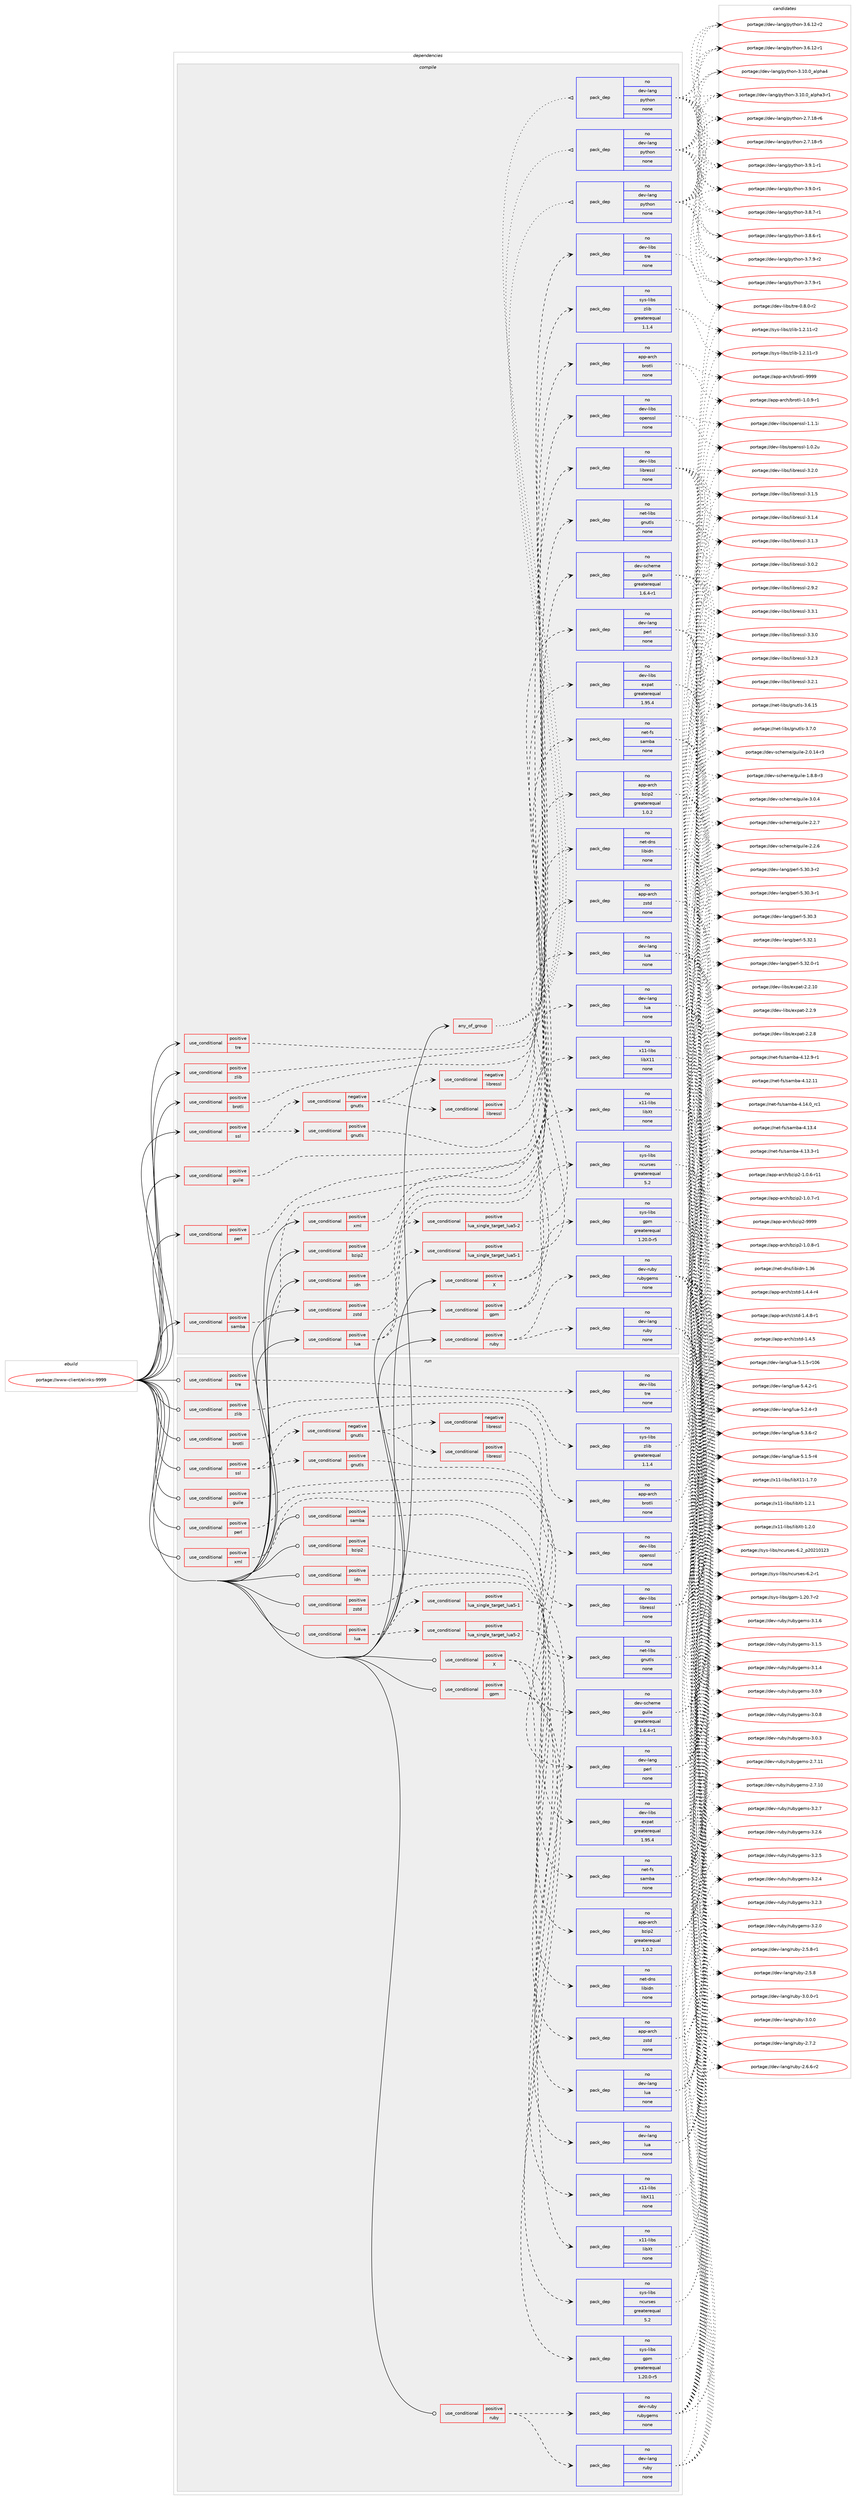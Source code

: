 digraph prolog {

# *************
# Graph options
# *************

newrank=true;
concentrate=true;
compound=true;
graph [rankdir=LR,fontname=Helvetica,fontsize=10,ranksep=1.5];#, ranksep=2.5, nodesep=0.2];
edge  [arrowhead=vee];
node  [fontname=Helvetica,fontsize=10];

# **********
# The ebuild
# **********

subgraph cluster_leftcol {
color=gray;
rank=same;
label=<<i>ebuild</i>>;
id [label="portage://www-client/elinks-9999", color=red, width=4, href="../www-client/elinks-9999.svg"];
}

# ****************
# The dependencies
# ****************

subgraph cluster_midcol {
color=gray;
label=<<i>dependencies</i>>;
subgraph cluster_compile {
fillcolor="#eeeeee";
style=filled;
label=<<i>compile</i>>;
subgraph any39 {
dependency4044 [label=<<TABLE BORDER="0" CELLBORDER="1" CELLSPACING="0" CELLPADDING="4"><TR><TD CELLPADDING="10">any_of_group</TD></TR></TABLE>>, shape=none, color=red];subgraph pack3130 {
dependency4045 [label=<<TABLE BORDER="0" CELLBORDER="1" CELLSPACING="0" CELLPADDING="4" WIDTH="220"><TR><TD ROWSPAN="6" CELLPADDING="30">pack_dep</TD></TR><TR><TD WIDTH="110">no</TD></TR><TR><TD>dev-lang</TD></TR><TR><TD>python</TD></TR><TR><TD>none</TD></TR><TR><TD></TD></TR></TABLE>>, shape=none, color=blue];
}
dependency4044:e -> dependency4045:w [weight=20,style="dotted",arrowhead="oinv"];
subgraph pack3131 {
dependency4046 [label=<<TABLE BORDER="0" CELLBORDER="1" CELLSPACING="0" CELLPADDING="4" WIDTH="220"><TR><TD ROWSPAN="6" CELLPADDING="30">pack_dep</TD></TR><TR><TD WIDTH="110">no</TD></TR><TR><TD>dev-lang</TD></TR><TR><TD>python</TD></TR><TR><TD>none</TD></TR><TR><TD></TD></TR></TABLE>>, shape=none, color=blue];
}
dependency4044:e -> dependency4046:w [weight=20,style="dotted",arrowhead="oinv"];
subgraph pack3132 {
dependency4047 [label=<<TABLE BORDER="0" CELLBORDER="1" CELLSPACING="0" CELLPADDING="4" WIDTH="220"><TR><TD ROWSPAN="6" CELLPADDING="30">pack_dep</TD></TR><TR><TD WIDTH="110">no</TD></TR><TR><TD>dev-lang</TD></TR><TR><TD>python</TD></TR><TR><TD>none</TD></TR><TR><TD></TD></TR></TABLE>>, shape=none, color=blue];
}
dependency4044:e -> dependency4047:w [weight=20,style="dotted",arrowhead="oinv"];
}
id:e -> dependency4044:w [weight=20,style="solid",arrowhead="vee"];
subgraph cond869 {
dependency4048 [label=<<TABLE BORDER="0" CELLBORDER="1" CELLSPACING="0" CELLPADDING="4"><TR><TD ROWSPAN="3" CELLPADDING="10">use_conditional</TD></TR><TR><TD>positive</TD></TR><TR><TD>X</TD></TR></TABLE>>, shape=none, color=red];
subgraph pack3133 {
dependency4049 [label=<<TABLE BORDER="0" CELLBORDER="1" CELLSPACING="0" CELLPADDING="4" WIDTH="220"><TR><TD ROWSPAN="6" CELLPADDING="30">pack_dep</TD></TR><TR><TD WIDTH="110">no</TD></TR><TR><TD>x11-libs</TD></TR><TR><TD>libX11</TD></TR><TR><TD>none</TD></TR><TR><TD></TD></TR></TABLE>>, shape=none, color=blue];
}
dependency4048:e -> dependency4049:w [weight=20,style="dashed",arrowhead="vee"];
subgraph pack3134 {
dependency4050 [label=<<TABLE BORDER="0" CELLBORDER="1" CELLSPACING="0" CELLPADDING="4" WIDTH="220"><TR><TD ROWSPAN="6" CELLPADDING="30">pack_dep</TD></TR><TR><TD WIDTH="110">no</TD></TR><TR><TD>x11-libs</TD></TR><TR><TD>libXt</TD></TR><TR><TD>none</TD></TR><TR><TD></TD></TR></TABLE>>, shape=none, color=blue];
}
dependency4048:e -> dependency4050:w [weight=20,style="dashed",arrowhead="vee"];
}
id:e -> dependency4048:w [weight=20,style="solid",arrowhead="vee"];
subgraph cond870 {
dependency4051 [label=<<TABLE BORDER="0" CELLBORDER="1" CELLSPACING="0" CELLPADDING="4"><TR><TD ROWSPAN="3" CELLPADDING="10">use_conditional</TD></TR><TR><TD>positive</TD></TR><TR><TD>brotli</TD></TR></TABLE>>, shape=none, color=red];
subgraph pack3135 {
dependency4052 [label=<<TABLE BORDER="0" CELLBORDER="1" CELLSPACING="0" CELLPADDING="4" WIDTH="220"><TR><TD ROWSPAN="6" CELLPADDING="30">pack_dep</TD></TR><TR><TD WIDTH="110">no</TD></TR><TR><TD>app-arch</TD></TR><TR><TD>brotli</TD></TR><TR><TD>none</TD></TR><TR><TD></TD></TR></TABLE>>, shape=none, color=blue];
}
dependency4051:e -> dependency4052:w [weight=20,style="dashed",arrowhead="vee"];
}
id:e -> dependency4051:w [weight=20,style="solid",arrowhead="vee"];
subgraph cond871 {
dependency4053 [label=<<TABLE BORDER="0" CELLBORDER="1" CELLSPACING="0" CELLPADDING="4"><TR><TD ROWSPAN="3" CELLPADDING="10">use_conditional</TD></TR><TR><TD>positive</TD></TR><TR><TD>bzip2</TD></TR></TABLE>>, shape=none, color=red];
subgraph pack3136 {
dependency4054 [label=<<TABLE BORDER="0" CELLBORDER="1" CELLSPACING="0" CELLPADDING="4" WIDTH="220"><TR><TD ROWSPAN="6" CELLPADDING="30">pack_dep</TD></TR><TR><TD WIDTH="110">no</TD></TR><TR><TD>app-arch</TD></TR><TR><TD>bzip2</TD></TR><TR><TD>greaterequal</TD></TR><TR><TD>1.0.2</TD></TR></TABLE>>, shape=none, color=blue];
}
dependency4053:e -> dependency4054:w [weight=20,style="dashed",arrowhead="vee"];
}
id:e -> dependency4053:w [weight=20,style="solid",arrowhead="vee"];
subgraph cond872 {
dependency4055 [label=<<TABLE BORDER="0" CELLBORDER="1" CELLSPACING="0" CELLPADDING="4"><TR><TD ROWSPAN="3" CELLPADDING="10">use_conditional</TD></TR><TR><TD>positive</TD></TR><TR><TD>gpm</TD></TR></TABLE>>, shape=none, color=red];
subgraph pack3137 {
dependency4056 [label=<<TABLE BORDER="0" CELLBORDER="1" CELLSPACING="0" CELLPADDING="4" WIDTH="220"><TR><TD ROWSPAN="6" CELLPADDING="30">pack_dep</TD></TR><TR><TD WIDTH="110">no</TD></TR><TR><TD>sys-libs</TD></TR><TR><TD>ncurses</TD></TR><TR><TD>greaterequal</TD></TR><TR><TD>5.2</TD></TR></TABLE>>, shape=none, color=blue];
}
dependency4055:e -> dependency4056:w [weight=20,style="dashed",arrowhead="vee"];
subgraph pack3138 {
dependency4057 [label=<<TABLE BORDER="0" CELLBORDER="1" CELLSPACING="0" CELLPADDING="4" WIDTH="220"><TR><TD ROWSPAN="6" CELLPADDING="30">pack_dep</TD></TR><TR><TD WIDTH="110">no</TD></TR><TR><TD>sys-libs</TD></TR><TR><TD>gpm</TD></TR><TR><TD>greaterequal</TD></TR><TR><TD>1.20.0-r5</TD></TR></TABLE>>, shape=none, color=blue];
}
dependency4055:e -> dependency4057:w [weight=20,style="dashed",arrowhead="vee"];
}
id:e -> dependency4055:w [weight=20,style="solid",arrowhead="vee"];
subgraph cond873 {
dependency4058 [label=<<TABLE BORDER="0" CELLBORDER="1" CELLSPACING="0" CELLPADDING="4"><TR><TD ROWSPAN="3" CELLPADDING="10">use_conditional</TD></TR><TR><TD>positive</TD></TR><TR><TD>guile</TD></TR></TABLE>>, shape=none, color=red];
subgraph pack3139 {
dependency4059 [label=<<TABLE BORDER="0" CELLBORDER="1" CELLSPACING="0" CELLPADDING="4" WIDTH="220"><TR><TD ROWSPAN="6" CELLPADDING="30">pack_dep</TD></TR><TR><TD WIDTH="110">no</TD></TR><TR><TD>dev-scheme</TD></TR><TR><TD>guile</TD></TR><TR><TD>greaterequal</TD></TR><TR><TD>1.6.4-r1</TD></TR></TABLE>>, shape=none, color=blue];
}
dependency4058:e -> dependency4059:w [weight=20,style="dashed",arrowhead="vee"];
}
id:e -> dependency4058:w [weight=20,style="solid",arrowhead="vee"];
subgraph cond874 {
dependency4060 [label=<<TABLE BORDER="0" CELLBORDER="1" CELLSPACING="0" CELLPADDING="4"><TR><TD ROWSPAN="3" CELLPADDING="10">use_conditional</TD></TR><TR><TD>positive</TD></TR><TR><TD>idn</TD></TR></TABLE>>, shape=none, color=red];
subgraph pack3140 {
dependency4061 [label=<<TABLE BORDER="0" CELLBORDER="1" CELLSPACING="0" CELLPADDING="4" WIDTH="220"><TR><TD ROWSPAN="6" CELLPADDING="30">pack_dep</TD></TR><TR><TD WIDTH="110">no</TD></TR><TR><TD>net-dns</TD></TR><TR><TD>libidn</TD></TR><TR><TD>none</TD></TR><TR><TD></TD></TR></TABLE>>, shape=none, color=blue];
}
dependency4060:e -> dependency4061:w [weight=20,style="dashed",arrowhead="vee"];
}
id:e -> dependency4060:w [weight=20,style="solid",arrowhead="vee"];
subgraph cond875 {
dependency4062 [label=<<TABLE BORDER="0" CELLBORDER="1" CELLSPACING="0" CELLPADDING="4"><TR><TD ROWSPAN="3" CELLPADDING="10">use_conditional</TD></TR><TR><TD>positive</TD></TR><TR><TD>lua</TD></TR></TABLE>>, shape=none, color=red];
subgraph cond876 {
dependency4063 [label=<<TABLE BORDER="0" CELLBORDER="1" CELLSPACING="0" CELLPADDING="4"><TR><TD ROWSPAN="3" CELLPADDING="10">use_conditional</TD></TR><TR><TD>positive</TD></TR><TR><TD>lua_single_target_lua5-1</TD></TR></TABLE>>, shape=none, color=red];
subgraph pack3141 {
dependency4064 [label=<<TABLE BORDER="0" CELLBORDER="1" CELLSPACING="0" CELLPADDING="4" WIDTH="220"><TR><TD ROWSPAN="6" CELLPADDING="30">pack_dep</TD></TR><TR><TD WIDTH="110">no</TD></TR><TR><TD>dev-lang</TD></TR><TR><TD>lua</TD></TR><TR><TD>none</TD></TR><TR><TD></TD></TR></TABLE>>, shape=none, color=blue];
}
dependency4063:e -> dependency4064:w [weight=20,style="dashed",arrowhead="vee"];
}
dependency4062:e -> dependency4063:w [weight=20,style="dashed",arrowhead="vee"];
subgraph cond877 {
dependency4065 [label=<<TABLE BORDER="0" CELLBORDER="1" CELLSPACING="0" CELLPADDING="4"><TR><TD ROWSPAN="3" CELLPADDING="10">use_conditional</TD></TR><TR><TD>positive</TD></TR><TR><TD>lua_single_target_lua5-2</TD></TR></TABLE>>, shape=none, color=red];
subgraph pack3142 {
dependency4066 [label=<<TABLE BORDER="0" CELLBORDER="1" CELLSPACING="0" CELLPADDING="4" WIDTH="220"><TR><TD ROWSPAN="6" CELLPADDING="30">pack_dep</TD></TR><TR><TD WIDTH="110">no</TD></TR><TR><TD>dev-lang</TD></TR><TR><TD>lua</TD></TR><TR><TD>none</TD></TR><TR><TD></TD></TR></TABLE>>, shape=none, color=blue];
}
dependency4065:e -> dependency4066:w [weight=20,style="dashed",arrowhead="vee"];
}
dependency4062:e -> dependency4065:w [weight=20,style="dashed",arrowhead="vee"];
}
id:e -> dependency4062:w [weight=20,style="solid",arrowhead="vee"];
subgraph cond878 {
dependency4067 [label=<<TABLE BORDER="0" CELLBORDER="1" CELLSPACING="0" CELLPADDING="4"><TR><TD ROWSPAN="3" CELLPADDING="10">use_conditional</TD></TR><TR><TD>positive</TD></TR><TR><TD>perl</TD></TR></TABLE>>, shape=none, color=red];
subgraph pack3143 {
dependency4068 [label=<<TABLE BORDER="0" CELLBORDER="1" CELLSPACING="0" CELLPADDING="4" WIDTH="220"><TR><TD ROWSPAN="6" CELLPADDING="30">pack_dep</TD></TR><TR><TD WIDTH="110">no</TD></TR><TR><TD>dev-lang</TD></TR><TR><TD>perl</TD></TR><TR><TD>none</TD></TR><TR><TD></TD></TR></TABLE>>, shape=none, color=blue];
}
dependency4067:e -> dependency4068:w [weight=20,style="dashed",arrowhead="vee"];
}
id:e -> dependency4067:w [weight=20,style="solid",arrowhead="vee"];
subgraph cond879 {
dependency4069 [label=<<TABLE BORDER="0" CELLBORDER="1" CELLSPACING="0" CELLPADDING="4"><TR><TD ROWSPAN="3" CELLPADDING="10">use_conditional</TD></TR><TR><TD>positive</TD></TR><TR><TD>ruby</TD></TR></TABLE>>, shape=none, color=red];
subgraph pack3144 {
dependency4070 [label=<<TABLE BORDER="0" CELLBORDER="1" CELLSPACING="0" CELLPADDING="4" WIDTH="220"><TR><TD ROWSPAN="6" CELLPADDING="30">pack_dep</TD></TR><TR><TD WIDTH="110">no</TD></TR><TR><TD>dev-lang</TD></TR><TR><TD>ruby</TD></TR><TR><TD>none</TD></TR><TR><TD></TD></TR></TABLE>>, shape=none, color=blue];
}
dependency4069:e -> dependency4070:w [weight=20,style="dashed",arrowhead="vee"];
subgraph pack3145 {
dependency4071 [label=<<TABLE BORDER="0" CELLBORDER="1" CELLSPACING="0" CELLPADDING="4" WIDTH="220"><TR><TD ROWSPAN="6" CELLPADDING="30">pack_dep</TD></TR><TR><TD WIDTH="110">no</TD></TR><TR><TD>dev-ruby</TD></TR><TR><TD>rubygems</TD></TR><TR><TD>none</TD></TR><TR><TD></TD></TR></TABLE>>, shape=none, color=blue];
}
dependency4069:e -> dependency4071:w [weight=20,style="dashed",arrowhead="vee"];
}
id:e -> dependency4069:w [weight=20,style="solid",arrowhead="vee"];
subgraph cond880 {
dependency4072 [label=<<TABLE BORDER="0" CELLBORDER="1" CELLSPACING="0" CELLPADDING="4"><TR><TD ROWSPAN="3" CELLPADDING="10">use_conditional</TD></TR><TR><TD>positive</TD></TR><TR><TD>samba</TD></TR></TABLE>>, shape=none, color=red];
subgraph pack3146 {
dependency4073 [label=<<TABLE BORDER="0" CELLBORDER="1" CELLSPACING="0" CELLPADDING="4" WIDTH="220"><TR><TD ROWSPAN="6" CELLPADDING="30">pack_dep</TD></TR><TR><TD WIDTH="110">no</TD></TR><TR><TD>net-fs</TD></TR><TR><TD>samba</TD></TR><TR><TD>none</TD></TR><TR><TD></TD></TR></TABLE>>, shape=none, color=blue];
}
dependency4072:e -> dependency4073:w [weight=20,style="dashed",arrowhead="vee"];
}
id:e -> dependency4072:w [weight=20,style="solid",arrowhead="vee"];
subgraph cond881 {
dependency4074 [label=<<TABLE BORDER="0" CELLBORDER="1" CELLSPACING="0" CELLPADDING="4"><TR><TD ROWSPAN="3" CELLPADDING="10">use_conditional</TD></TR><TR><TD>positive</TD></TR><TR><TD>ssl</TD></TR></TABLE>>, shape=none, color=red];
subgraph cond882 {
dependency4075 [label=<<TABLE BORDER="0" CELLBORDER="1" CELLSPACING="0" CELLPADDING="4"><TR><TD ROWSPAN="3" CELLPADDING="10">use_conditional</TD></TR><TR><TD>negative</TD></TR><TR><TD>gnutls</TD></TR></TABLE>>, shape=none, color=red];
subgraph cond883 {
dependency4076 [label=<<TABLE BORDER="0" CELLBORDER="1" CELLSPACING="0" CELLPADDING="4"><TR><TD ROWSPAN="3" CELLPADDING="10">use_conditional</TD></TR><TR><TD>negative</TD></TR><TR><TD>libressl</TD></TR></TABLE>>, shape=none, color=red];
subgraph pack3147 {
dependency4077 [label=<<TABLE BORDER="0" CELLBORDER="1" CELLSPACING="0" CELLPADDING="4" WIDTH="220"><TR><TD ROWSPAN="6" CELLPADDING="30">pack_dep</TD></TR><TR><TD WIDTH="110">no</TD></TR><TR><TD>dev-libs</TD></TR><TR><TD>openssl</TD></TR><TR><TD>none</TD></TR><TR><TD></TD></TR></TABLE>>, shape=none, color=blue];
}
dependency4076:e -> dependency4077:w [weight=20,style="dashed",arrowhead="vee"];
}
dependency4075:e -> dependency4076:w [weight=20,style="dashed",arrowhead="vee"];
subgraph cond884 {
dependency4078 [label=<<TABLE BORDER="0" CELLBORDER="1" CELLSPACING="0" CELLPADDING="4"><TR><TD ROWSPAN="3" CELLPADDING="10">use_conditional</TD></TR><TR><TD>positive</TD></TR><TR><TD>libressl</TD></TR></TABLE>>, shape=none, color=red];
subgraph pack3148 {
dependency4079 [label=<<TABLE BORDER="0" CELLBORDER="1" CELLSPACING="0" CELLPADDING="4" WIDTH="220"><TR><TD ROWSPAN="6" CELLPADDING="30">pack_dep</TD></TR><TR><TD WIDTH="110">no</TD></TR><TR><TD>dev-libs</TD></TR><TR><TD>libressl</TD></TR><TR><TD>none</TD></TR><TR><TD></TD></TR></TABLE>>, shape=none, color=blue];
}
dependency4078:e -> dependency4079:w [weight=20,style="dashed",arrowhead="vee"];
}
dependency4075:e -> dependency4078:w [weight=20,style="dashed",arrowhead="vee"];
}
dependency4074:e -> dependency4075:w [weight=20,style="dashed",arrowhead="vee"];
subgraph cond885 {
dependency4080 [label=<<TABLE BORDER="0" CELLBORDER="1" CELLSPACING="0" CELLPADDING="4"><TR><TD ROWSPAN="3" CELLPADDING="10">use_conditional</TD></TR><TR><TD>positive</TD></TR><TR><TD>gnutls</TD></TR></TABLE>>, shape=none, color=red];
subgraph pack3149 {
dependency4081 [label=<<TABLE BORDER="0" CELLBORDER="1" CELLSPACING="0" CELLPADDING="4" WIDTH="220"><TR><TD ROWSPAN="6" CELLPADDING="30">pack_dep</TD></TR><TR><TD WIDTH="110">no</TD></TR><TR><TD>net-libs</TD></TR><TR><TD>gnutls</TD></TR><TR><TD>none</TD></TR><TR><TD></TD></TR></TABLE>>, shape=none, color=blue];
}
dependency4080:e -> dependency4081:w [weight=20,style="dashed",arrowhead="vee"];
}
dependency4074:e -> dependency4080:w [weight=20,style="dashed",arrowhead="vee"];
}
id:e -> dependency4074:w [weight=20,style="solid",arrowhead="vee"];
subgraph cond886 {
dependency4082 [label=<<TABLE BORDER="0" CELLBORDER="1" CELLSPACING="0" CELLPADDING="4"><TR><TD ROWSPAN="3" CELLPADDING="10">use_conditional</TD></TR><TR><TD>positive</TD></TR><TR><TD>tre</TD></TR></TABLE>>, shape=none, color=red];
subgraph pack3150 {
dependency4083 [label=<<TABLE BORDER="0" CELLBORDER="1" CELLSPACING="0" CELLPADDING="4" WIDTH="220"><TR><TD ROWSPAN="6" CELLPADDING="30">pack_dep</TD></TR><TR><TD WIDTH="110">no</TD></TR><TR><TD>dev-libs</TD></TR><TR><TD>tre</TD></TR><TR><TD>none</TD></TR><TR><TD></TD></TR></TABLE>>, shape=none, color=blue];
}
dependency4082:e -> dependency4083:w [weight=20,style="dashed",arrowhead="vee"];
}
id:e -> dependency4082:w [weight=20,style="solid",arrowhead="vee"];
subgraph cond887 {
dependency4084 [label=<<TABLE BORDER="0" CELLBORDER="1" CELLSPACING="0" CELLPADDING="4"><TR><TD ROWSPAN="3" CELLPADDING="10">use_conditional</TD></TR><TR><TD>positive</TD></TR><TR><TD>xml</TD></TR></TABLE>>, shape=none, color=red];
subgraph pack3151 {
dependency4085 [label=<<TABLE BORDER="0" CELLBORDER="1" CELLSPACING="0" CELLPADDING="4" WIDTH="220"><TR><TD ROWSPAN="6" CELLPADDING="30">pack_dep</TD></TR><TR><TD WIDTH="110">no</TD></TR><TR><TD>dev-libs</TD></TR><TR><TD>expat</TD></TR><TR><TD>greaterequal</TD></TR><TR><TD>1.95.4</TD></TR></TABLE>>, shape=none, color=blue];
}
dependency4084:e -> dependency4085:w [weight=20,style="dashed",arrowhead="vee"];
}
id:e -> dependency4084:w [weight=20,style="solid",arrowhead="vee"];
subgraph cond888 {
dependency4086 [label=<<TABLE BORDER="0" CELLBORDER="1" CELLSPACING="0" CELLPADDING="4"><TR><TD ROWSPAN="3" CELLPADDING="10">use_conditional</TD></TR><TR><TD>positive</TD></TR><TR><TD>zlib</TD></TR></TABLE>>, shape=none, color=red];
subgraph pack3152 {
dependency4087 [label=<<TABLE BORDER="0" CELLBORDER="1" CELLSPACING="0" CELLPADDING="4" WIDTH="220"><TR><TD ROWSPAN="6" CELLPADDING="30">pack_dep</TD></TR><TR><TD WIDTH="110">no</TD></TR><TR><TD>sys-libs</TD></TR><TR><TD>zlib</TD></TR><TR><TD>greaterequal</TD></TR><TR><TD>1.1.4</TD></TR></TABLE>>, shape=none, color=blue];
}
dependency4086:e -> dependency4087:w [weight=20,style="dashed",arrowhead="vee"];
}
id:e -> dependency4086:w [weight=20,style="solid",arrowhead="vee"];
subgraph cond889 {
dependency4088 [label=<<TABLE BORDER="0" CELLBORDER="1" CELLSPACING="0" CELLPADDING="4"><TR><TD ROWSPAN="3" CELLPADDING="10">use_conditional</TD></TR><TR><TD>positive</TD></TR><TR><TD>zstd</TD></TR></TABLE>>, shape=none, color=red];
subgraph pack3153 {
dependency4089 [label=<<TABLE BORDER="0" CELLBORDER="1" CELLSPACING="0" CELLPADDING="4" WIDTH="220"><TR><TD ROWSPAN="6" CELLPADDING="30">pack_dep</TD></TR><TR><TD WIDTH="110">no</TD></TR><TR><TD>app-arch</TD></TR><TR><TD>zstd</TD></TR><TR><TD>none</TD></TR><TR><TD></TD></TR></TABLE>>, shape=none, color=blue];
}
dependency4088:e -> dependency4089:w [weight=20,style="dashed",arrowhead="vee"];
}
id:e -> dependency4088:w [weight=20,style="solid",arrowhead="vee"];
}
subgraph cluster_compileandrun {
fillcolor="#eeeeee";
style=filled;
label=<<i>compile and run</i>>;
}
subgraph cluster_run {
fillcolor="#eeeeee";
style=filled;
label=<<i>run</i>>;
subgraph cond890 {
dependency4090 [label=<<TABLE BORDER="0" CELLBORDER="1" CELLSPACING="0" CELLPADDING="4"><TR><TD ROWSPAN="3" CELLPADDING="10">use_conditional</TD></TR><TR><TD>positive</TD></TR><TR><TD>X</TD></TR></TABLE>>, shape=none, color=red];
subgraph pack3154 {
dependency4091 [label=<<TABLE BORDER="0" CELLBORDER="1" CELLSPACING="0" CELLPADDING="4" WIDTH="220"><TR><TD ROWSPAN="6" CELLPADDING="30">pack_dep</TD></TR><TR><TD WIDTH="110">no</TD></TR><TR><TD>x11-libs</TD></TR><TR><TD>libX11</TD></TR><TR><TD>none</TD></TR><TR><TD></TD></TR></TABLE>>, shape=none, color=blue];
}
dependency4090:e -> dependency4091:w [weight=20,style="dashed",arrowhead="vee"];
subgraph pack3155 {
dependency4092 [label=<<TABLE BORDER="0" CELLBORDER="1" CELLSPACING="0" CELLPADDING="4" WIDTH="220"><TR><TD ROWSPAN="6" CELLPADDING="30">pack_dep</TD></TR><TR><TD WIDTH="110">no</TD></TR><TR><TD>x11-libs</TD></TR><TR><TD>libXt</TD></TR><TR><TD>none</TD></TR><TR><TD></TD></TR></TABLE>>, shape=none, color=blue];
}
dependency4090:e -> dependency4092:w [weight=20,style="dashed",arrowhead="vee"];
}
id:e -> dependency4090:w [weight=20,style="solid",arrowhead="odot"];
subgraph cond891 {
dependency4093 [label=<<TABLE BORDER="0" CELLBORDER="1" CELLSPACING="0" CELLPADDING="4"><TR><TD ROWSPAN="3" CELLPADDING="10">use_conditional</TD></TR><TR><TD>positive</TD></TR><TR><TD>brotli</TD></TR></TABLE>>, shape=none, color=red];
subgraph pack3156 {
dependency4094 [label=<<TABLE BORDER="0" CELLBORDER="1" CELLSPACING="0" CELLPADDING="4" WIDTH="220"><TR><TD ROWSPAN="6" CELLPADDING="30">pack_dep</TD></TR><TR><TD WIDTH="110">no</TD></TR><TR><TD>app-arch</TD></TR><TR><TD>brotli</TD></TR><TR><TD>none</TD></TR><TR><TD></TD></TR></TABLE>>, shape=none, color=blue];
}
dependency4093:e -> dependency4094:w [weight=20,style="dashed",arrowhead="vee"];
}
id:e -> dependency4093:w [weight=20,style="solid",arrowhead="odot"];
subgraph cond892 {
dependency4095 [label=<<TABLE BORDER="0" CELLBORDER="1" CELLSPACING="0" CELLPADDING="4"><TR><TD ROWSPAN="3" CELLPADDING="10">use_conditional</TD></TR><TR><TD>positive</TD></TR><TR><TD>bzip2</TD></TR></TABLE>>, shape=none, color=red];
subgraph pack3157 {
dependency4096 [label=<<TABLE BORDER="0" CELLBORDER="1" CELLSPACING="0" CELLPADDING="4" WIDTH="220"><TR><TD ROWSPAN="6" CELLPADDING="30">pack_dep</TD></TR><TR><TD WIDTH="110">no</TD></TR><TR><TD>app-arch</TD></TR><TR><TD>bzip2</TD></TR><TR><TD>greaterequal</TD></TR><TR><TD>1.0.2</TD></TR></TABLE>>, shape=none, color=blue];
}
dependency4095:e -> dependency4096:w [weight=20,style="dashed",arrowhead="vee"];
}
id:e -> dependency4095:w [weight=20,style="solid",arrowhead="odot"];
subgraph cond893 {
dependency4097 [label=<<TABLE BORDER="0" CELLBORDER="1" CELLSPACING="0" CELLPADDING="4"><TR><TD ROWSPAN="3" CELLPADDING="10">use_conditional</TD></TR><TR><TD>positive</TD></TR><TR><TD>gpm</TD></TR></TABLE>>, shape=none, color=red];
subgraph pack3158 {
dependency4098 [label=<<TABLE BORDER="0" CELLBORDER="1" CELLSPACING="0" CELLPADDING="4" WIDTH="220"><TR><TD ROWSPAN="6" CELLPADDING="30">pack_dep</TD></TR><TR><TD WIDTH="110">no</TD></TR><TR><TD>sys-libs</TD></TR><TR><TD>ncurses</TD></TR><TR><TD>greaterequal</TD></TR><TR><TD>5.2</TD></TR></TABLE>>, shape=none, color=blue];
}
dependency4097:e -> dependency4098:w [weight=20,style="dashed",arrowhead="vee"];
subgraph pack3159 {
dependency4099 [label=<<TABLE BORDER="0" CELLBORDER="1" CELLSPACING="0" CELLPADDING="4" WIDTH="220"><TR><TD ROWSPAN="6" CELLPADDING="30">pack_dep</TD></TR><TR><TD WIDTH="110">no</TD></TR><TR><TD>sys-libs</TD></TR><TR><TD>gpm</TD></TR><TR><TD>greaterequal</TD></TR><TR><TD>1.20.0-r5</TD></TR></TABLE>>, shape=none, color=blue];
}
dependency4097:e -> dependency4099:w [weight=20,style="dashed",arrowhead="vee"];
}
id:e -> dependency4097:w [weight=20,style="solid",arrowhead="odot"];
subgraph cond894 {
dependency4100 [label=<<TABLE BORDER="0" CELLBORDER="1" CELLSPACING="0" CELLPADDING="4"><TR><TD ROWSPAN="3" CELLPADDING="10">use_conditional</TD></TR><TR><TD>positive</TD></TR><TR><TD>guile</TD></TR></TABLE>>, shape=none, color=red];
subgraph pack3160 {
dependency4101 [label=<<TABLE BORDER="0" CELLBORDER="1" CELLSPACING="0" CELLPADDING="4" WIDTH="220"><TR><TD ROWSPAN="6" CELLPADDING="30">pack_dep</TD></TR><TR><TD WIDTH="110">no</TD></TR><TR><TD>dev-scheme</TD></TR><TR><TD>guile</TD></TR><TR><TD>greaterequal</TD></TR><TR><TD>1.6.4-r1</TD></TR></TABLE>>, shape=none, color=blue];
}
dependency4100:e -> dependency4101:w [weight=20,style="dashed",arrowhead="vee"];
}
id:e -> dependency4100:w [weight=20,style="solid",arrowhead="odot"];
subgraph cond895 {
dependency4102 [label=<<TABLE BORDER="0" CELLBORDER="1" CELLSPACING="0" CELLPADDING="4"><TR><TD ROWSPAN="3" CELLPADDING="10">use_conditional</TD></TR><TR><TD>positive</TD></TR><TR><TD>idn</TD></TR></TABLE>>, shape=none, color=red];
subgraph pack3161 {
dependency4103 [label=<<TABLE BORDER="0" CELLBORDER="1" CELLSPACING="0" CELLPADDING="4" WIDTH="220"><TR><TD ROWSPAN="6" CELLPADDING="30">pack_dep</TD></TR><TR><TD WIDTH="110">no</TD></TR><TR><TD>net-dns</TD></TR><TR><TD>libidn</TD></TR><TR><TD>none</TD></TR><TR><TD></TD></TR></TABLE>>, shape=none, color=blue];
}
dependency4102:e -> dependency4103:w [weight=20,style="dashed",arrowhead="vee"];
}
id:e -> dependency4102:w [weight=20,style="solid",arrowhead="odot"];
subgraph cond896 {
dependency4104 [label=<<TABLE BORDER="0" CELLBORDER="1" CELLSPACING="0" CELLPADDING="4"><TR><TD ROWSPAN="3" CELLPADDING="10">use_conditional</TD></TR><TR><TD>positive</TD></TR><TR><TD>lua</TD></TR></TABLE>>, shape=none, color=red];
subgraph cond897 {
dependency4105 [label=<<TABLE BORDER="0" CELLBORDER="1" CELLSPACING="0" CELLPADDING="4"><TR><TD ROWSPAN="3" CELLPADDING="10">use_conditional</TD></TR><TR><TD>positive</TD></TR><TR><TD>lua_single_target_lua5-1</TD></TR></TABLE>>, shape=none, color=red];
subgraph pack3162 {
dependency4106 [label=<<TABLE BORDER="0" CELLBORDER="1" CELLSPACING="0" CELLPADDING="4" WIDTH="220"><TR><TD ROWSPAN="6" CELLPADDING="30">pack_dep</TD></TR><TR><TD WIDTH="110">no</TD></TR><TR><TD>dev-lang</TD></TR><TR><TD>lua</TD></TR><TR><TD>none</TD></TR><TR><TD></TD></TR></TABLE>>, shape=none, color=blue];
}
dependency4105:e -> dependency4106:w [weight=20,style="dashed",arrowhead="vee"];
}
dependency4104:e -> dependency4105:w [weight=20,style="dashed",arrowhead="vee"];
subgraph cond898 {
dependency4107 [label=<<TABLE BORDER="0" CELLBORDER="1" CELLSPACING="0" CELLPADDING="4"><TR><TD ROWSPAN="3" CELLPADDING="10">use_conditional</TD></TR><TR><TD>positive</TD></TR><TR><TD>lua_single_target_lua5-2</TD></TR></TABLE>>, shape=none, color=red];
subgraph pack3163 {
dependency4108 [label=<<TABLE BORDER="0" CELLBORDER="1" CELLSPACING="0" CELLPADDING="4" WIDTH="220"><TR><TD ROWSPAN="6" CELLPADDING="30">pack_dep</TD></TR><TR><TD WIDTH="110">no</TD></TR><TR><TD>dev-lang</TD></TR><TR><TD>lua</TD></TR><TR><TD>none</TD></TR><TR><TD></TD></TR></TABLE>>, shape=none, color=blue];
}
dependency4107:e -> dependency4108:w [weight=20,style="dashed",arrowhead="vee"];
}
dependency4104:e -> dependency4107:w [weight=20,style="dashed",arrowhead="vee"];
}
id:e -> dependency4104:w [weight=20,style="solid",arrowhead="odot"];
subgraph cond899 {
dependency4109 [label=<<TABLE BORDER="0" CELLBORDER="1" CELLSPACING="0" CELLPADDING="4"><TR><TD ROWSPAN="3" CELLPADDING="10">use_conditional</TD></TR><TR><TD>positive</TD></TR><TR><TD>perl</TD></TR></TABLE>>, shape=none, color=red];
subgraph pack3164 {
dependency4110 [label=<<TABLE BORDER="0" CELLBORDER="1" CELLSPACING="0" CELLPADDING="4" WIDTH="220"><TR><TD ROWSPAN="6" CELLPADDING="30">pack_dep</TD></TR><TR><TD WIDTH="110">no</TD></TR><TR><TD>dev-lang</TD></TR><TR><TD>perl</TD></TR><TR><TD>none</TD></TR><TR><TD></TD></TR></TABLE>>, shape=none, color=blue];
}
dependency4109:e -> dependency4110:w [weight=20,style="dashed",arrowhead="vee"];
}
id:e -> dependency4109:w [weight=20,style="solid",arrowhead="odot"];
subgraph cond900 {
dependency4111 [label=<<TABLE BORDER="0" CELLBORDER="1" CELLSPACING="0" CELLPADDING="4"><TR><TD ROWSPAN="3" CELLPADDING="10">use_conditional</TD></TR><TR><TD>positive</TD></TR><TR><TD>ruby</TD></TR></TABLE>>, shape=none, color=red];
subgraph pack3165 {
dependency4112 [label=<<TABLE BORDER="0" CELLBORDER="1" CELLSPACING="0" CELLPADDING="4" WIDTH="220"><TR><TD ROWSPAN="6" CELLPADDING="30">pack_dep</TD></TR><TR><TD WIDTH="110">no</TD></TR><TR><TD>dev-lang</TD></TR><TR><TD>ruby</TD></TR><TR><TD>none</TD></TR><TR><TD></TD></TR></TABLE>>, shape=none, color=blue];
}
dependency4111:e -> dependency4112:w [weight=20,style="dashed",arrowhead="vee"];
subgraph pack3166 {
dependency4113 [label=<<TABLE BORDER="0" CELLBORDER="1" CELLSPACING="0" CELLPADDING="4" WIDTH="220"><TR><TD ROWSPAN="6" CELLPADDING="30">pack_dep</TD></TR><TR><TD WIDTH="110">no</TD></TR><TR><TD>dev-ruby</TD></TR><TR><TD>rubygems</TD></TR><TR><TD>none</TD></TR><TR><TD></TD></TR></TABLE>>, shape=none, color=blue];
}
dependency4111:e -> dependency4113:w [weight=20,style="dashed",arrowhead="vee"];
}
id:e -> dependency4111:w [weight=20,style="solid",arrowhead="odot"];
subgraph cond901 {
dependency4114 [label=<<TABLE BORDER="0" CELLBORDER="1" CELLSPACING="0" CELLPADDING="4"><TR><TD ROWSPAN="3" CELLPADDING="10">use_conditional</TD></TR><TR><TD>positive</TD></TR><TR><TD>samba</TD></TR></TABLE>>, shape=none, color=red];
subgraph pack3167 {
dependency4115 [label=<<TABLE BORDER="0" CELLBORDER="1" CELLSPACING="0" CELLPADDING="4" WIDTH="220"><TR><TD ROWSPAN="6" CELLPADDING="30">pack_dep</TD></TR><TR><TD WIDTH="110">no</TD></TR><TR><TD>net-fs</TD></TR><TR><TD>samba</TD></TR><TR><TD>none</TD></TR><TR><TD></TD></TR></TABLE>>, shape=none, color=blue];
}
dependency4114:e -> dependency4115:w [weight=20,style="dashed",arrowhead="vee"];
}
id:e -> dependency4114:w [weight=20,style="solid",arrowhead="odot"];
subgraph cond902 {
dependency4116 [label=<<TABLE BORDER="0" CELLBORDER="1" CELLSPACING="0" CELLPADDING="4"><TR><TD ROWSPAN="3" CELLPADDING="10">use_conditional</TD></TR><TR><TD>positive</TD></TR><TR><TD>ssl</TD></TR></TABLE>>, shape=none, color=red];
subgraph cond903 {
dependency4117 [label=<<TABLE BORDER="0" CELLBORDER="1" CELLSPACING="0" CELLPADDING="4"><TR><TD ROWSPAN="3" CELLPADDING="10">use_conditional</TD></TR><TR><TD>negative</TD></TR><TR><TD>gnutls</TD></TR></TABLE>>, shape=none, color=red];
subgraph cond904 {
dependency4118 [label=<<TABLE BORDER="0" CELLBORDER="1" CELLSPACING="0" CELLPADDING="4"><TR><TD ROWSPAN="3" CELLPADDING="10">use_conditional</TD></TR><TR><TD>negative</TD></TR><TR><TD>libressl</TD></TR></TABLE>>, shape=none, color=red];
subgraph pack3168 {
dependency4119 [label=<<TABLE BORDER="0" CELLBORDER="1" CELLSPACING="0" CELLPADDING="4" WIDTH="220"><TR><TD ROWSPAN="6" CELLPADDING="30">pack_dep</TD></TR><TR><TD WIDTH="110">no</TD></TR><TR><TD>dev-libs</TD></TR><TR><TD>openssl</TD></TR><TR><TD>none</TD></TR><TR><TD></TD></TR></TABLE>>, shape=none, color=blue];
}
dependency4118:e -> dependency4119:w [weight=20,style="dashed",arrowhead="vee"];
}
dependency4117:e -> dependency4118:w [weight=20,style="dashed",arrowhead="vee"];
subgraph cond905 {
dependency4120 [label=<<TABLE BORDER="0" CELLBORDER="1" CELLSPACING="0" CELLPADDING="4"><TR><TD ROWSPAN="3" CELLPADDING="10">use_conditional</TD></TR><TR><TD>positive</TD></TR><TR><TD>libressl</TD></TR></TABLE>>, shape=none, color=red];
subgraph pack3169 {
dependency4121 [label=<<TABLE BORDER="0" CELLBORDER="1" CELLSPACING="0" CELLPADDING="4" WIDTH="220"><TR><TD ROWSPAN="6" CELLPADDING="30">pack_dep</TD></TR><TR><TD WIDTH="110">no</TD></TR><TR><TD>dev-libs</TD></TR><TR><TD>libressl</TD></TR><TR><TD>none</TD></TR><TR><TD></TD></TR></TABLE>>, shape=none, color=blue];
}
dependency4120:e -> dependency4121:w [weight=20,style="dashed",arrowhead="vee"];
}
dependency4117:e -> dependency4120:w [weight=20,style="dashed",arrowhead="vee"];
}
dependency4116:e -> dependency4117:w [weight=20,style="dashed",arrowhead="vee"];
subgraph cond906 {
dependency4122 [label=<<TABLE BORDER="0" CELLBORDER="1" CELLSPACING="0" CELLPADDING="4"><TR><TD ROWSPAN="3" CELLPADDING="10">use_conditional</TD></TR><TR><TD>positive</TD></TR><TR><TD>gnutls</TD></TR></TABLE>>, shape=none, color=red];
subgraph pack3170 {
dependency4123 [label=<<TABLE BORDER="0" CELLBORDER="1" CELLSPACING="0" CELLPADDING="4" WIDTH="220"><TR><TD ROWSPAN="6" CELLPADDING="30">pack_dep</TD></TR><TR><TD WIDTH="110">no</TD></TR><TR><TD>net-libs</TD></TR><TR><TD>gnutls</TD></TR><TR><TD>none</TD></TR><TR><TD></TD></TR></TABLE>>, shape=none, color=blue];
}
dependency4122:e -> dependency4123:w [weight=20,style="dashed",arrowhead="vee"];
}
dependency4116:e -> dependency4122:w [weight=20,style="dashed",arrowhead="vee"];
}
id:e -> dependency4116:w [weight=20,style="solid",arrowhead="odot"];
subgraph cond907 {
dependency4124 [label=<<TABLE BORDER="0" CELLBORDER="1" CELLSPACING="0" CELLPADDING="4"><TR><TD ROWSPAN="3" CELLPADDING="10">use_conditional</TD></TR><TR><TD>positive</TD></TR><TR><TD>tre</TD></TR></TABLE>>, shape=none, color=red];
subgraph pack3171 {
dependency4125 [label=<<TABLE BORDER="0" CELLBORDER="1" CELLSPACING="0" CELLPADDING="4" WIDTH="220"><TR><TD ROWSPAN="6" CELLPADDING="30">pack_dep</TD></TR><TR><TD WIDTH="110">no</TD></TR><TR><TD>dev-libs</TD></TR><TR><TD>tre</TD></TR><TR><TD>none</TD></TR><TR><TD></TD></TR></TABLE>>, shape=none, color=blue];
}
dependency4124:e -> dependency4125:w [weight=20,style="dashed",arrowhead="vee"];
}
id:e -> dependency4124:w [weight=20,style="solid",arrowhead="odot"];
subgraph cond908 {
dependency4126 [label=<<TABLE BORDER="0" CELLBORDER="1" CELLSPACING="0" CELLPADDING="4"><TR><TD ROWSPAN="3" CELLPADDING="10">use_conditional</TD></TR><TR><TD>positive</TD></TR><TR><TD>xml</TD></TR></TABLE>>, shape=none, color=red];
subgraph pack3172 {
dependency4127 [label=<<TABLE BORDER="0" CELLBORDER="1" CELLSPACING="0" CELLPADDING="4" WIDTH="220"><TR><TD ROWSPAN="6" CELLPADDING="30">pack_dep</TD></TR><TR><TD WIDTH="110">no</TD></TR><TR><TD>dev-libs</TD></TR><TR><TD>expat</TD></TR><TR><TD>greaterequal</TD></TR><TR><TD>1.95.4</TD></TR></TABLE>>, shape=none, color=blue];
}
dependency4126:e -> dependency4127:w [weight=20,style="dashed",arrowhead="vee"];
}
id:e -> dependency4126:w [weight=20,style="solid",arrowhead="odot"];
subgraph cond909 {
dependency4128 [label=<<TABLE BORDER="0" CELLBORDER="1" CELLSPACING="0" CELLPADDING="4"><TR><TD ROWSPAN="3" CELLPADDING="10">use_conditional</TD></TR><TR><TD>positive</TD></TR><TR><TD>zlib</TD></TR></TABLE>>, shape=none, color=red];
subgraph pack3173 {
dependency4129 [label=<<TABLE BORDER="0" CELLBORDER="1" CELLSPACING="0" CELLPADDING="4" WIDTH="220"><TR><TD ROWSPAN="6" CELLPADDING="30">pack_dep</TD></TR><TR><TD WIDTH="110">no</TD></TR><TR><TD>sys-libs</TD></TR><TR><TD>zlib</TD></TR><TR><TD>greaterequal</TD></TR><TR><TD>1.1.4</TD></TR></TABLE>>, shape=none, color=blue];
}
dependency4128:e -> dependency4129:w [weight=20,style="dashed",arrowhead="vee"];
}
id:e -> dependency4128:w [weight=20,style="solid",arrowhead="odot"];
subgraph cond910 {
dependency4130 [label=<<TABLE BORDER="0" CELLBORDER="1" CELLSPACING="0" CELLPADDING="4"><TR><TD ROWSPAN="3" CELLPADDING="10">use_conditional</TD></TR><TR><TD>positive</TD></TR><TR><TD>zstd</TD></TR></TABLE>>, shape=none, color=red];
subgraph pack3174 {
dependency4131 [label=<<TABLE BORDER="0" CELLBORDER="1" CELLSPACING="0" CELLPADDING="4" WIDTH="220"><TR><TD ROWSPAN="6" CELLPADDING="30">pack_dep</TD></TR><TR><TD WIDTH="110">no</TD></TR><TR><TD>app-arch</TD></TR><TR><TD>zstd</TD></TR><TR><TD>none</TD></TR><TR><TD></TD></TR></TABLE>>, shape=none, color=blue];
}
dependency4130:e -> dependency4131:w [weight=20,style="dashed",arrowhead="vee"];
}
id:e -> dependency4130:w [weight=20,style="solid",arrowhead="odot"];
}
}

# **************
# The candidates
# **************

subgraph cluster_choices {
rank=same;
color=gray;
label=<<i>candidates</i>>;

subgraph choice3130 {
color=black;
nodesep=1;
choice1001011184510897110103471121211161041111104551465746494511449 [label="portage://dev-lang/python-3.9.1-r1", color=red, width=4,href="../dev-lang/python-3.9.1-r1.svg"];
choice1001011184510897110103471121211161041111104551465746484511449 [label="portage://dev-lang/python-3.9.0-r1", color=red, width=4,href="../dev-lang/python-3.9.0-r1.svg"];
choice1001011184510897110103471121211161041111104551465646554511449 [label="portage://dev-lang/python-3.8.7-r1", color=red, width=4,href="../dev-lang/python-3.8.7-r1.svg"];
choice1001011184510897110103471121211161041111104551465646544511449 [label="portage://dev-lang/python-3.8.6-r1", color=red, width=4,href="../dev-lang/python-3.8.6-r1.svg"];
choice1001011184510897110103471121211161041111104551465546574511450 [label="portage://dev-lang/python-3.7.9-r2", color=red, width=4,href="../dev-lang/python-3.7.9-r2.svg"];
choice1001011184510897110103471121211161041111104551465546574511449 [label="portage://dev-lang/python-3.7.9-r1", color=red, width=4,href="../dev-lang/python-3.7.9-r1.svg"];
choice100101118451089711010347112121116104111110455146544649504511450 [label="portage://dev-lang/python-3.6.12-r2", color=red, width=4,href="../dev-lang/python-3.6.12-r2.svg"];
choice100101118451089711010347112121116104111110455146544649504511449 [label="portage://dev-lang/python-3.6.12-r1", color=red, width=4,href="../dev-lang/python-3.6.12-r1.svg"];
choice1001011184510897110103471121211161041111104551464948464895971081121049752 [label="portage://dev-lang/python-3.10.0_alpha4", color=red, width=4,href="../dev-lang/python-3.10.0_alpha4.svg"];
choice10010111845108971101034711212111610411111045514649484648959710811210497514511449 [label="portage://dev-lang/python-3.10.0_alpha3-r1", color=red, width=4,href="../dev-lang/python-3.10.0_alpha3-r1.svg"];
choice100101118451089711010347112121116104111110455046554649564511454 [label="portage://dev-lang/python-2.7.18-r6", color=red, width=4,href="../dev-lang/python-2.7.18-r6.svg"];
choice100101118451089711010347112121116104111110455046554649564511453 [label="portage://dev-lang/python-2.7.18-r5", color=red, width=4,href="../dev-lang/python-2.7.18-r5.svg"];
dependency4045:e -> choice1001011184510897110103471121211161041111104551465746494511449:w [style=dotted,weight="100"];
dependency4045:e -> choice1001011184510897110103471121211161041111104551465746484511449:w [style=dotted,weight="100"];
dependency4045:e -> choice1001011184510897110103471121211161041111104551465646554511449:w [style=dotted,weight="100"];
dependency4045:e -> choice1001011184510897110103471121211161041111104551465646544511449:w [style=dotted,weight="100"];
dependency4045:e -> choice1001011184510897110103471121211161041111104551465546574511450:w [style=dotted,weight="100"];
dependency4045:e -> choice1001011184510897110103471121211161041111104551465546574511449:w [style=dotted,weight="100"];
dependency4045:e -> choice100101118451089711010347112121116104111110455146544649504511450:w [style=dotted,weight="100"];
dependency4045:e -> choice100101118451089711010347112121116104111110455146544649504511449:w [style=dotted,weight="100"];
dependency4045:e -> choice1001011184510897110103471121211161041111104551464948464895971081121049752:w [style=dotted,weight="100"];
dependency4045:e -> choice10010111845108971101034711212111610411111045514649484648959710811210497514511449:w [style=dotted,weight="100"];
dependency4045:e -> choice100101118451089711010347112121116104111110455046554649564511454:w [style=dotted,weight="100"];
dependency4045:e -> choice100101118451089711010347112121116104111110455046554649564511453:w [style=dotted,weight="100"];
}
subgraph choice3131 {
color=black;
nodesep=1;
choice1001011184510897110103471121211161041111104551465746494511449 [label="portage://dev-lang/python-3.9.1-r1", color=red, width=4,href="../dev-lang/python-3.9.1-r1.svg"];
choice1001011184510897110103471121211161041111104551465746484511449 [label="portage://dev-lang/python-3.9.0-r1", color=red, width=4,href="../dev-lang/python-3.9.0-r1.svg"];
choice1001011184510897110103471121211161041111104551465646554511449 [label="portage://dev-lang/python-3.8.7-r1", color=red, width=4,href="../dev-lang/python-3.8.7-r1.svg"];
choice1001011184510897110103471121211161041111104551465646544511449 [label="portage://dev-lang/python-3.8.6-r1", color=red, width=4,href="../dev-lang/python-3.8.6-r1.svg"];
choice1001011184510897110103471121211161041111104551465546574511450 [label="portage://dev-lang/python-3.7.9-r2", color=red, width=4,href="../dev-lang/python-3.7.9-r2.svg"];
choice1001011184510897110103471121211161041111104551465546574511449 [label="portage://dev-lang/python-3.7.9-r1", color=red, width=4,href="../dev-lang/python-3.7.9-r1.svg"];
choice100101118451089711010347112121116104111110455146544649504511450 [label="portage://dev-lang/python-3.6.12-r2", color=red, width=4,href="../dev-lang/python-3.6.12-r2.svg"];
choice100101118451089711010347112121116104111110455146544649504511449 [label="portage://dev-lang/python-3.6.12-r1", color=red, width=4,href="../dev-lang/python-3.6.12-r1.svg"];
choice1001011184510897110103471121211161041111104551464948464895971081121049752 [label="portage://dev-lang/python-3.10.0_alpha4", color=red, width=4,href="../dev-lang/python-3.10.0_alpha4.svg"];
choice10010111845108971101034711212111610411111045514649484648959710811210497514511449 [label="portage://dev-lang/python-3.10.0_alpha3-r1", color=red, width=4,href="../dev-lang/python-3.10.0_alpha3-r1.svg"];
choice100101118451089711010347112121116104111110455046554649564511454 [label="portage://dev-lang/python-2.7.18-r6", color=red, width=4,href="../dev-lang/python-2.7.18-r6.svg"];
choice100101118451089711010347112121116104111110455046554649564511453 [label="portage://dev-lang/python-2.7.18-r5", color=red, width=4,href="../dev-lang/python-2.7.18-r5.svg"];
dependency4046:e -> choice1001011184510897110103471121211161041111104551465746494511449:w [style=dotted,weight="100"];
dependency4046:e -> choice1001011184510897110103471121211161041111104551465746484511449:w [style=dotted,weight="100"];
dependency4046:e -> choice1001011184510897110103471121211161041111104551465646554511449:w [style=dotted,weight="100"];
dependency4046:e -> choice1001011184510897110103471121211161041111104551465646544511449:w [style=dotted,weight="100"];
dependency4046:e -> choice1001011184510897110103471121211161041111104551465546574511450:w [style=dotted,weight="100"];
dependency4046:e -> choice1001011184510897110103471121211161041111104551465546574511449:w [style=dotted,weight="100"];
dependency4046:e -> choice100101118451089711010347112121116104111110455146544649504511450:w [style=dotted,weight="100"];
dependency4046:e -> choice100101118451089711010347112121116104111110455146544649504511449:w [style=dotted,weight="100"];
dependency4046:e -> choice1001011184510897110103471121211161041111104551464948464895971081121049752:w [style=dotted,weight="100"];
dependency4046:e -> choice10010111845108971101034711212111610411111045514649484648959710811210497514511449:w [style=dotted,weight="100"];
dependency4046:e -> choice100101118451089711010347112121116104111110455046554649564511454:w [style=dotted,weight="100"];
dependency4046:e -> choice100101118451089711010347112121116104111110455046554649564511453:w [style=dotted,weight="100"];
}
subgraph choice3132 {
color=black;
nodesep=1;
choice1001011184510897110103471121211161041111104551465746494511449 [label="portage://dev-lang/python-3.9.1-r1", color=red, width=4,href="../dev-lang/python-3.9.1-r1.svg"];
choice1001011184510897110103471121211161041111104551465746484511449 [label="portage://dev-lang/python-3.9.0-r1", color=red, width=4,href="../dev-lang/python-3.9.0-r1.svg"];
choice1001011184510897110103471121211161041111104551465646554511449 [label="portage://dev-lang/python-3.8.7-r1", color=red, width=4,href="../dev-lang/python-3.8.7-r1.svg"];
choice1001011184510897110103471121211161041111104551465646544511449 [label="portage://dev-lang/python-3.8.6-r1", color=red, width=4,href="../dev-lang/python-3.8.6-r1.svg"];
choice1001011184510897110103471121211161041111104551465546574511450 [label="portage://dev-lang/python-3.7.9-r2", color=red, width=4,href="../dev-lang/python-3.7.9-r2.svg"];
choice1001011184510897110103471121211161041111104551465546574511449 [label="portage://dev-lang/python-3.7.9-r1", color=red, width=4,href="../dev-lang/python-3.7.9-r1.svg"];
choice100101118451089711010347112121116104111110455146544649504511450 [label="portage://dev-lang/python-3.6.12-r2", color=red, width=4,href="../dev-lang/python-3.6.12-r2.svg"];
choice100101118451089711010347112121116104111110455146544649504511449 [label="portage://dev-lang/python-3.6.12-r1", color=red, width=4,href="../dev-lang/python-3.6.12-r1.svg"];
choice1001011184510897110103471121211161041111104551464948464895971081121049752 [label="portage://dev-lang/python-3.10.0_alpha4", color=red, width=4,href="../dev-lang/python-3.10.0_alpha4.svg"];
choice10010111845108971101034711212111610411111045514649484648959710811210497514511449 [label="portage://dev-lang/python-3.10.0_alpha3-r1", color=red, width=4,href="../dev-lang/python-3.10.0_alpha3-r1.svg"];
choice100101118451089711010347112121116104111110455046554649564511454 [label="portage://dev-lang/python-2.7.18-r6", color=red, width=4,href="../dev-lang/python-2.7.18-r6.svg"];
choice100101118451089711010347112121116104111110455046554649564511453 [label="portage://dev-lang/python-2.7.18-r5", color=red, width=4,href="../dev-lang/python-2.7.18-r5.svg"];
dependency4047:e -> choice1001011184510897110103471121211161041111104551465746494511449:w [style=dotted,weight="100"];
dependency4047:e -> choice1001011184510897110103471121211161041111104551465746484511449:w [style=dotted,weight="100"];
dependency4047:e -> choice1001011184510897110103471121211161041111104551465646554511449:w [style=dotted,weight="100"];
dependency4047:e -> choice1001011184510897110103471121211161041111104551465646544511449:w [style=dotted,weight="100"];
dependency4047:e -> choice1001011184510897110103471121211161041111104551465546574511450:w [style=dotted,weight="100"];
dependency4047:e -> choice1001011184510897110103471121211161041111104551465546574511449:w [style=dotted,weight="100"];
dependency4047:e -> choice100101118451089711010347112121116104111110455146544649504511450:w [style=dotted,weight="100"];
dependency4047:e -> choice100101118451089711010347112121116104111110455146544649504511449:w [style=dotted,weight="100"];
dependency4047:e -> choice1001011184510897110103471121211161041111104551464948464895971081121049752:w [style=dotted,weight="100"];
dependency4047:e -> choice10010111845108971101034711212111610411111045514649484648959710811210497514511449:w [style=dotted,weight="100"];
dependency4047:e -> choice100101118451089711010347112121116104111110455046554649564511454:w [style=dotted,weight="100"];
dependency4047:e -> choice100101118451089711010347112121116104111110455046554649564511453:w [style=dotted,weight="100"];
}
subgraph choice3133 {
color=black;
nodesep=1;
choice120494945108105981154710810598884949454946554648 [label="portage://x11-libs/libX11-1.7.0", color=red, width=4,href="../x11-libs/libX11-1.7.0.svg"];
dependency4049:e -> choice120494945108105981154710810598884949454946554648:w [style=dotted,weight="100"];
}
subgraph choice3134 {
color=black;
nodesep=1;
choice12049494510810598115471081059888116454946504649 [label="portage://x11-libs/libXt-1.2.1", color=red, width=4,href="../x11-libs/libXt-1.2.1.svg"];
choice12049494510810598115471081059888116454946504648 [label="portage://x11-libs/libXt-1.2.0", color=red, width=4,href="../x11-libs/libXt-1.2.0.svg"];
dependency4050:e -> choice12049494510810598115471081059888116454946504649:w [style=dotted,weight="100"];
dependency4050:e -> choice12049494510810598115471081059888116454946504648:w [style=dotted,weight="100"];
}
subgraph choice3135 {
color=black;
nodesep=1;
choice9711211245971149910447981141111161081054557575757 [label="portage://app-arch/brotli-9999", color=red, width=4,href="../app-arch/brotli-9999.svg"];
choice9711211245971149910447981141111161081054549464846574511449 [label="portage://app-arch/brotli-1.0.9-r1", color=red, width=4,href="../app-arch/brotli-1.0.9-r1.svg"];
dependency4052:e -> choice9711211245971149910447981141111161081054557575757:w [style=dotted,weight="100"];
dependency4052:e -> choice9711211245971149910447981141111161081054549464846574511449:w [style=dotted,weight="100"];
}
subgraph choice3136 {
color=black;
nodesep=1;
choice971121124597114991044798122105112504557575757 [label="portage://app-arch/bzip2-9999", color=red, width=4,href="../app-arch/bzip2-9999.svg"];
choice971121124597114991044798122105112504549464846564511449 [label="portage://app-arch/bzip2-1.0.8-r1", color=red, width=4,href="../app-arch/bzip2-1.0.8-r1.svg"];
choice971121124597114991044798122105112504549464846554511449 [label="portage://app-arch/bzip2-1.0.7-r1", color=red, width=4,href="../app-arch/bzip2-1.0.7-r1.svg"];
choice97112112459711499104479812210511250454946484654451144949 [label="portage://app-arch/bzip2-1.0.6-r11", color=red, width=4,href="../app-arch/bzip2-1.0.6-r11.svg"];
dependency4054:e -> choice971121124597114991044798122105112504557575757:w [style=dotted,weight="100"];
dependency4054:e -> choice971121124597114991044798122105112504549464846564511449:w [style=dotted,weight="100"];
dependency4054:e -> choice971121124597114991044798122105112504549464846554511449:w [style=dotted,weight="100"];
dependency4054:e -> choice97112112459711499104479812210511250454946484654451144949:w [style=dotted,weight="100"];
}
subgraph choice3137 {
color=black;
nodesep=1;
choice1151211154510810598115471109911711411510111545544650951125048504948495051 [label="portage://sys-libs/ncurses-6.2_p20210123", color=red, width=4,href="../sys-libs/ncurses-6.2_p20210123.svg"];
choice11512111545108105981154711099117114115101115455446504511449 [label="portage://sys-libs/ncurses-6.2-r1", color=red, width=4,href="../sys-libs/ncurses-6.2-r1.svg"];
dependency4056:e -> choice1151211154510810598115471109911711411510111545544650951125048504948495051:w [style=dotted,weight="100"];
dependency4056:e -> choice11512111545108105981154711099117114115101115455446504511449:w [style=dotted,weight="100"];
}
subgraph choice3138 {
color=black;
nodesep=1;
choice115121115451081059811547103112109454946504846554511450 [label="portage://sys-libs/gpm-1.20.7-r2", color=red, width=4,href="../sys-libs/gpm-1.20.7-r2.svg"];
dependency4057:e -> choice115121115451081059811547103112109454946504846554511450:w [style=dotted,weight="100"];
}
subgraph choice3139 {
color=black;
nodesep=1;
choice100101118451159910410110910147103117105108101455146484652 [label="portage://dev-scheme/guile-3.0.4", color=red, width=4,href="../dev-scheme/guile-3.0.4.svg"];
choice100101118451159910410110910147103117105108101455046504655 [label="portage://dev-scheme/guile-2.2.7", color=red, width=4,href="../dev-scheme/guile-2.2.7.svg"];
choice100101118451159910410110910147103117105108101455046504654 [label="portage://dev-scheme/guile-2.2.6", color=red, width=4,href="../dev-scheme/guile-2.2.6.svg"];
choice100101118451159910410110910147103117105108101455046484649524511451 [label="portage://dev-scheme/guile-2.0.14-r3", color=red, width=4,href="../dev-scheme/guile-2.0.14-r3.svg"];
choice1001011184511599104101109101471031171051081014549465646564511451 [label="portage://dev-scheme/guile-1.8.8-r3", color=red, width=4,href="../dev-scheme/guile-1.8.8-r3.svg"];
dependency4059:e -> choice100101118451159910410110910147103117105108101455146484652:w [style=dotted,weight="100"];
dependency4059:e -> choice100101118451159910410110910147103117105108101455046504655:w [style=dotted,weight="100"];
dependency4059:e -> choice100101118451159910410110910147103117105108101455046504654:w [style=dotted,weight="100"];
dependency4059:e -> choice100101118451159910410110910147103117105108101455046484649524511451:w [style=dotted,weight="100"];
dependency4059:e -> choice1001011184511599104101109101471031171051081014549465646564511451:w [style=dotted,weight="100"];
}
subgraph choice3140 {
color=black;
nodesep=1;
choice1101011164510011011547108105981051001104549465154 [label="portage://net-dns/libidn-1.36", color=red, width=4,href="../net-dns/libidn-1.36.svg"];
dependency4061:e -> choice1101011164510011011547108105981051001104549465154:w [style=dotted,weight="100"];
}
subgraph choice3141 {
color=black;
nodesep=1;
choice100101118451089711010347108117974553465246504511449 [label="portage://dev-lang/lua-5.4.2-r1", color=red, width=4,href="../dev-lang/lua-5.4.2-r1.svg"];
choice100101118451089711010347108117974553465146544511450 [label="portage://dev-lang/lua-5.3.6-r2", color=red, width=4,href="../dev-lang/lua-5.3.6-r2.svg"];
choice100101118451089711010347108117974553465046524511451 [label="portage://dev-lang/lua-5.2.4-r3", color=red, width=4,href="../dev-lang/lua-5.2.4-r3.svg"];
choice100101118451089711010347108117974553464946534511452 [label="portage://dev-lang/lua-5.1.5-r4", color=red, width=4,href="../dev-lang/lua-5.1.5-r4.svg"];
choice1001011184510897110103471081179745534649465345114494854 [label="portage://dev-lang/lua-5.1.5-r106", color=red, width=4,href="../dev-lang/lua-5.1.5-r106.svg"];
dependency4064:e -> choice100101118451089711010347108117974553465246504511449:w [style=dotted,weight="100"];
dependency4064:e -> choice100101118451089711010347108117974553465146544511450:w [style=dotted,weight="100"];
dependency4064:e -> choice100101118451089711010347108117974553465046524511451:w [style=dotted,weight="100"];
dependency4064:e -> choice100101118451089711010347108117974553464946534511452:w [style=dotted,weight="100"];
dependency4064:e -> choice1001011184510897110103471081179745534649465345114494854:w [style=dotted,weight="100"];
}
subgraph choice3142 {
color=black;
nodesep=1;
choice100101118451089711010347108117974553465246504511449 [label="portage://dev-lang/lua-5.4.2-r1", color=red, width=4,href="../dev-lang/lua-5.4.2-r1.svg"];
choice100101118451089711010347108117974553465146544511450 [label="portage://dev-lang/lua-5.3.6-r2", color=red, width=4,href="../dev-lang/lua-5.3.6-r2.svg"];
choice100101118451089711010347108117974553465046524511451 [label="portage://dev-lang/lua-5.2.4-r3", color=red, width=4,href="../dev-lang/lua-5.2.4-r3.svg"];
choice100101118451089711010347108117974553464946534511452 [label="portage://dev-lang/lua-5.1.5-r4", color=red, width=4,href="../dev-lang/lua-5.1.5-r4.svg"];
choice1001011184510897110103471081179745534649465345114494854 [label="portage://dev-lang/lua-5.1.5-r106", color=red, width=4,href="../dev-lang/lua-5.1.5-r106.svg"];
dependency4066:e -> choice100101118451089711010347108117974553465246504511449:w [style=dotted,weight="100"];
dependency4066:e -> choice100101118451089711010347108117974553465146544511450:w [style=dotted,weight="100"];
dependency4066:e -> choice100101118451089711010347108117974553465046524511451:w [style=dotted,weight="100"];
dependency4066:e -> choice100101118451089711010347108117974553464946534511452:w [style=dotted,weight="100"];
dependency4066:e -> choice1001011184510897110103471081179745534649465345114494854:w [style=dotted,weight="100"];
}
subgraph choice3143 {
color=black;
nodesep=1;
choice10010111845108971101034711210111410845534651504649 [label="portage://dev-lang/perl-5.32.1", color=red, width=4,href="../dev-lang/perl-5.32.1.svg"];
choice100101118451089711010347112101114108455346515046484511449 [label="portage://dev-lang/perl-5.32.0-r1", color=red, width=4,href="../dev-lang/perl-5.32.0-r1.svg"];
choice100101118451089711010347112101114108455346514846514511450 [label="portage://dev-lang/perl-5.30.3-r2", color=red, width=4,href="../dev-lang/perl-5.30.3-r2.svg"];
choice100101118451089711010347112101114108455346514846514511449 [label="portage://dev-lang/perl-5.30.3-r1", color=red, width=4,href="../dev-lang/perl-5.30.3-r1.svg"];
choice10010111845108971101034711210111410845534651484651 [label="portage://dev-lang/perl-5.30.3", color=red, width=4,href="../dev-lang/perl-5.30.3.svg"];
dependency4068:e -> choice10010111845108971101034711210111410845534651504649:w [style=dotted,weight="100"];
dependency4068:e -> choice100101118451089711010347112101114108455346515046484511449:w [style=dotted,weight="100"];
dependency4068:e -> choice100101118451089711010347112101114108455346514846514511450:w [style=dotted,weight="100"];
dependency4068:e -> choice100101118451089711010347112101114108455346514846514511449:w [style=dotted,weight="100"];
dependency4068:e -> choice10010111845108971101034711210111410845534651484651:w [style=dotted,weight="100"];
}
subgraph choice3144 {
color=black;
nodesep=1;
choice100101118451089711010347114117981214551464846484511449 [label="portage://dev-lang/ruby-3.0.0-r1", color=red, width=4,href="../dev-lang/ruby-3.0.0-r1.svg"];
choice10010111845108971101034711411798121455146484648 [label="portage://dev-lang/ruby-3.0.0", color=red, width=4,href="../dev-lang/ruby-3.0.0.svg"];
choice10010111845108971101034711411798121455046554650 [label="portage://dev-lang/ruby-2.7.2", color=red, width=4,href="../dev-lang/ruby-2.7.2.svg"];
choice100101118451089711010347114117981214550465446544511450 [label="portage://dev-lang/ruby-2.6.6-r2", color=red, width=4,href="../dev-lang/ruby-2.6.6-r2.svg"];
choice100101118451089711010347114117981214550465346564511449 [label="portage://dev-lang/ruby-2.5.8-r1", color=red, width=4,href="../dev-lang/ruby-2.5.8-r1.svg"];
choice10010111845108971101034711411798121455046534656 [label="portage://dev-lang/ruby-2.5.8", color=red, width=4,href="../dev-lang/ruby-2.5.8.svg"];
dependency4070:e -> choice100101118451089711010347114117981214551464846484511449:w [style=dotted,weight="100"];
dependency4070:e -> choice10010111845108971101034711411798121455146484648:w [style=dotted,weight="100"];
dependency4070:e -> choice10010111845108971101034711411798121455046554650:w [style=dotted,weight="100"];
dependency4070:e -> choice100101118451089711010347114117981214550465446544511450:w [style=dotted,weight="100"];
dependency4070:e -> choice100101118451089711010347114117981214550465346564511449:w [style=dotted,weight="100"];
dependency4070:e -> choice10010111845108971101034711411798121455046534656:w [style=dotted,weight="100"];
}
subgraph choice3145 {
color=black;
nodesep=1;
choice10010111845114117981214711411798121103101109115455146504655 [label="portage://dev-ruby/rubygems-3.2.7", color=red, width=4,href="../dev-ruby/rubygems-3.2.7.svg"];
choice10010111845114117981214711411798121103101109115455146504654 [label="portage://dev-ruby/rubygems-3.2.6", color=red, width=4,href="../dev-ruby/rubygems-3.2.6.svg"];
choice10010111845114117981214711411798121103101109115455146504653 [label="portage://dev-ruby/rubygems-3.2.5", color=red, width=4,href="../dev-ruby/rubygems-3.2.5.svg"];
choice10010111845114117981214711411798121103101109115455146504652 [label="portage://dev-ruby/rubygems-3.2.4", color=red, width=4,href="../dev-ruby/rubygems-3.2.4.svg"];
choice10010111845114117981214711411798121103101109115455146504651 [label="portage://dev-ruby/rubygems-3.2.3", color=red, width=4,href="../dev-ruby/rubygems-3.2.3.svg"];
choice10010111845114117981214711411798121103101109115455146504648 [label="portage://dev-ruby/rubygems-3.2.0", color=red, width=4,href="../dev-ruby/rubygems-3.2.0.svg"];
choice10010111845114117981214711411798121103101109115455146494654 [label="portage://dev-ruby/rubygems-3.1.6", color=red, width=4,href="../dev-ruby/rubygems-3.1.6.svg"];
choice10010111845114117981214711411798121103101109115455146494653 [label="portage://dev-ruby/rubygems-3.1.5", color=red, width=4,href="../dev-ruby/rubygems-3.1.5.svg"];
choice10010111845114117981214711411798121103101109115455146494652 [label="portage://dev-ruby/rubygems-3.1.4", color=red, width=4,href="../dev-ruby/rubygems-3.1.4.svg"];
choice10010111845114117981214711411798121103101109115455146484657 [label="portage://dev-ruby/rubygems-3.0.9", color=red, width=4,href="../dev-ruby/rubygems-3.0.9.svg"];
choice10010111845114117981214711411798121103101109115455146484656 [label="portage://dev-ruby/rubygems-3.0.8", color=red, width=4,href="../dev-ruby/rubygems-3.0.8.svg"];
choice10010111845114117981214711411798121103101109115455146484651 [label="portage://dev-ruby/rubygems-3.0.3", color=red, width=4,href="../dev-ruby/rubygems-3.0.3.svg"];
choice1001011184511411798121471141179812110310110911545504655464949 [label="portage://dev-ruby/rubygems-2.7.11", color=red, width=4,href="../dev-ruby/rubygems-2.7.11.svg"];
choice1001011184511411798121471141179812110310110911545504655464948 [label="portage://dev-ruby/rubygems-2.7.10", color=red, width=4,href="../dev-ruby/rubygems-2.7.10.svg"];
dependency4071:e -> choice10010111845114117981214711411798121103101109115455146504655:w [style=dotted,weight="100"];
dependency4071:e -> choice10010111845114117981214711411798121103101109115455146504654:w [style=dotted,weight="100"];
dependency4071:e -> choice10010111845114117981214711411798121103101109115455146504653:w [style=dotted,weight="100"];
dependency4071:e -> choice10010111845114117981214711411798121103101109115455146504652:w [style=dotted,weight="100"];
dependency4071:e -> choice10010111845114117981214711411798121103101109115455146504651:w [style=dotted,weight="100"];
dependency4071:e -> choice10010111845114117981214711411798121103101109115455146504648:w [style=dotted,weight="100"];
dependency4071:e -> choice10010111845114117981214711411798121103101109115455146494654:w [style=dotted,weight="100"];
dependency4071:e -> choice10010111845114117981214711411798121103101109115455146494653:w [style=dotted,weight="100"];
dependency4071:e -> choice10010111845114117981214711411798121103101109115455146494652:w [style=dotted,weight="100"];
dependency4071:e -> choice10010111845114117981214711411798121103101109115455146484657:w [style=dotted,weight="100"];
dependency4071:e -> choice10010111845114117981214711411798121103101109115455146484656:w [style=dotted,weight="100"];
dependency4071:e -> choice10010111845114117981214711411798121103101109115455146484651:w [style=dotted,weight="100"];
dependency4071:e -> choice1001011184511411798121471141179812110310110911545504655464949:w [style=dotted,weight="100"];
dependency4071:e -> choice1001011184511411798121471141179812110310110911545504655464948:w [style=dotted,weight="100"];
}
subgraph choice3146 {
color=black;
nodesep=1;
choice110101116451021154711597109989745524649524648951149949 [label="portage://net-fs/samba-4.14.0_rc1", color=red, width=4,href="../net-fs/samba-4.14.0_rc1.svg"];
choice110101116451021154711597109989745524649514652 [label="portage://net-fs/samba-4.13.4", color=red, width=4,href="../net-fs/samba-4.13.4.svg"];
choice1101011164510211547115971099897455246495146514511449 [label="portage://net-fs/samba-4.13.3-r1", color=red, width=4,href="../net-fs/samba-4.13.3-r1.svg"];
choice1101011164510211547115971099897455246495046574511449 [label="portage://net-fs/samba-4.12.9-r1", color=red, width=4,href="../net-fs/samba-4.12.9-r1.svg"];
choice11010111645102115471159710998974552464950464949 [label="portage://net-fs/samba-4.12.11", color=red, width=4,href="../net-fs/samba-4.12.11.svg"];
dependency4073:e -> choice110101116451021154711597109989745524649524648951149949:w [style=dotted,weight="100"];
dependency4073:e -> choice110101116451021154711597109989745524649514652:w [style=dotted,weight="100"];
dependency4073:e -> choice1101011164510211547115971099897455246495146514511449:w [style=dotted,weight="100"];
dependency4073:e -> choice1101011164510211547115971099897455246495046574511449:w [style=dotted,weight="100"];
dependency4073:e -> choice11010111645102115471159710998974552464950464949:w [style=dotted,weight="100"];
}
subgraph choice3147 {
color=black;
nodesep=1;
choice100101118451081059811547111112101110115115108454946494649105 [label="portage://dev-libs/openssl-1.1.1i", color=red, width=4,href="../dev-libs/openssl-1.1.1i.svg"];
choice100101118451081059811547111112101110115115108454946484650117 [label="portage://dev-libs/openssl-1.0.2u", color=red, width=4,href="../dev-libs/openssl-1.0.2u.svg"];
dependency4077:e -> choice100101118451081059811547111112101110115115108454946494649105:w [style=dotted,weight="100"];
dependency4077:e -> choice100101118451081059811547111112101110115115108454946484650117:w [style=dotted,weight="100"];
}
subgraph choice3148 {
color=black;
nodesep=1;
choice10010111845108105981154710810598114101115115108455146514649 [label="portage://dev-libs/libressl-3.3.1", color=red, width=4,href="../dev-libs/libressl-3.3.1.svg"];
choice10010111845108105981154710810598114101115115108455146514648 [label="portage://dev-libs/libressl-3.3.0", color=red, width=4,href="../dev-libs/libressl-3.3.0.svg"];
choice10010111845108105981154710810598114101115115108455146504651 [label="portage://dev-libs/libressl-3.2.3", color=red, width=4,href="../dev-libs/libressl-3.2.3.svg"];
choice10010111845108105981154710810598114101115115108455146504649 [label="portage://dev-libs/libressl-3.2.1", color=red, width=4,href="../dev-libs/libressl-3.2.1.svg"];
choice10010111845108105981154710810598114101115115108455146504648 [label="portage://dev-libs/libressl-3.2.0", color=red, width=4,href="../dev-libs/libressl-3.2.0.svg"];
choice10010111845108105981154710810598114101115115108455146494653 [label="portage://dev-libs/libressl-3.1.5", color=red, width=4,href="../dev-libs/libressl-3.1.5.svg"];
choice10010111845108105981154710810598114101115115108455146494652 [label="portage://dev-libs/libressl-3.1.4", color=red, width=4,href="../dev-libs/libressl-3.1.4.svg"];
choice10010111845108105981154710810598114101115115108455146494651 [label="portage://dev-libs/libressl-3.1.3", color=red, width=4,href="../dev-libs/libressl-3.1.3.svg"];
choice10010111845108105981154710810598114101115115108455146484650 [label="portage://dev-libs/libressl-3.0.2", color=red, width=4,href="../dev-libs/libressl-3.0.2.svg"];
choice10010111845108105981154710810598114101115115108455046574650 [label="portage://dev-libs/libressl-2.9.2", color=red, width=4,href="../dev-libs/libressl-2.9.2.svg"];
dependency4079:e -> choice10010111845108105981154710810598114101115115108455146514649:w [style=dotted,weight="100"];
dependency4079:e -> choice10010111845108105981154710810598114101115115108455146514648:w [style=dotted,weight="100"];
dependency4079:e -> choice10010111845108105981154710810598114101115115108455146504651:w [style=dotted,weight="100"];
dependency4079:e -> choice10010111845108105981154710810598114101115115108455146504649:w [style=dotted,weight="100"];
dependency4079:e -> choice10010111845108105981154710810598114101115115108455146504648:w [style=dotted,weight="100"];
dependency4079:e -> choice10010111845108105981154710810598114101115115108455146494653:w [style=dotted,weight="100"];
dependency4079:e -> choice10010111845108105981154710810598114101115115108455146494652:w [style=dotted,weight="100"];
dependency4079:e -> choice10010111845108105981154710810598114101115115108455146494651:w [style=dotted,weight="100"];
dependency4079:e -> choice10010111845108105981154710810598114101115115108455146484650:w [style=dotted,weight="100"];
dependency4079:e -> choice10010111845108105981154710810598114101115115108455046574650:w [style=dotted,weight="100"];
}
subgraph choice3149 {
color=black;
nodesep=1;
choice110101116451081059811547103110117116108115455146554648 [label="portage://net-libs/gnutls-3.7.0", color=red, width=4,href="../net-libs/gnutls-3.7.0.svg"];
choice11010111645108105981154710311011711610811545514654464953 [label="portage://net-libs/gnutls-3.6.15", color=red, width=4,href="../net-libs/gnutls-3.6.15.svg"];
dependency4081:e -> choice110101116451081059811547103110117116108115455146554648:w [style=dotted,weight="100"];
dependency4081:e -> choice11010111645108105981154710311011711610811545514654464953:w [style=dotted,weight="100"];
}
subgraph choice3150 {
color=black;
nodesep=1;
choice1001011184510810598115471161141014548465646484511450 [label="portage://dev-libs/tre-0.8.0-r2", color=red, width=4,href="../dev-libs/tre-0.8.0-r2.svg"];
dependency4083:e -> choice1001011184510810598115471161141014548465646484511450:w [style=dotted,weight="100"];
}
subgraph choice3151 {
color=black;
nodesep=1;
choice10010111845108105981154710112011297116455046504657 [label="portage://dev-libs/expat-2.2.9", color=red, width=4,href="../dev-libs/expat-2.2.9.svg"];
choice10010111845108105981154710112011297116455046504656 [label="portage://dev-libs/expat-2.2.8", color=red, width=4,href="../dev-libs/expat-2.2.8.svg"];
choice1001011184510810598115471011201129711645504650464948 [label="portage://dev-libs/expat-2.2.10", color=red, width=4,href="../dev-libs/expat-2.2.10.svg"];
dependency4085:e -> choice10010111845108105981154710112011297116455046504657:w [style=dotted,weight="100"];
dependency4085:e -> choice10010111845108105981154710112011297116455046504656:w [style=dotted,weight="100"];
dependency4085:e -> choice1001011184510810598115471011201129711645504650464948:w [style=dotted,weight="100"];
}
subgraph choice3152 {
color=black;
nodesep=1;
choice11512111545108105981154712210810598454946504649494511451 [label="portage://sys-libs/zlib-1.2.11-r3", color=red, width=4,href="../sys-libs/zlib-1.2.11-r3.svg"];
choice11512111545108105981154712210810598454946504649494511450 [label="portage://sys-libs/zlib-1.2.11-r2", color=red, width=4,href="../sys-libs/zlib-1.2.11-r2.svg"];
dependency4087:e -> choice11512111545108105981154712210810598454946504649494511451:w [style=dotted,weight="100"];
dependency4087:e -> choice11512111545108105981154712210810598454946504649494511450:w [style=dotted,weight="100"];
}
subgraph choice3153 {
color=black;
nodesep=1;
choice97112112459711499104471221151161004549465246564511449 [label="portage://app-arch/zstd-1.4.8-r1", color=red, width=4,href="../app-arch/zstd-1.4.8-r1.svg"];
choice9711211245971149910447122115116100454946524653 [label="portage://app-arch/zstd-1.4.5", color=red, width=4,href="../app-arch/zstd-1.4.5.svg"];
choice97112112459711499104471221151161004549465246524511452 [label="portage://app-arch/zstd-1.4.4-r4", color=red, width=4,href="../app-arch/zstd-1.4.4-r4.svg"];
dependency4089:e -> choice97112112459711499104471221151161004549465246564511449:w [style=dotted,weight="100"];
dependency4089:e -> choice9711211245971149910447122115116100454946524653:w [style=dotted,weight="100"];
dependency4089:e -> choice97112112459711499104471221151161004549465246524511452:w [style=dotted,weight="100"];
}
subgraph choice3154 {
color=black;
nodesep=1;
choice120494945108105981154710810598884949454946554648 [label="portage://x11-libs/libX11-1.7.0", color=red, width=4,href="../x11-libs/libX11-1.7.0.svg"];
dependency4091:e -> choice120494945108105981154710810598884949454946554648:w [style=dotted,weight="100"];
}
subgraph choice3155 {
color=black;
nodesep=1;
choice12049494510810598115471081059888116454946504649 [label="portage://x11-libs/libXt-1.2.1", color=red, width=4,href="../x11-libs/libXt-1.2.1.svg"];
choice12049494510810598115471081059888116454946504648 [label="portage://x11-libs/libXt-1.2.0", color=red, width=4,href="../x11-libs/libXt-1.2.0.svg"];
dependency4092:e -> choice12049494510810598115471081059888116454946504649:w [style=dotted,weight="100"];
dependency4092:e -> choice12049494510810598115471081059888116454946504648:w [style=dotted,weight="100"];
}
subgraph choice3156 {
color=black;
nodesep=1;
choice9711211245971149910447981141111161081054557575757 [label="portage://app-arch/brotli-9999", color=red, width=4,href="../app-arch/brotli-9999.svg"];
choice9711211245971149910447981141111161081054549464846574511449 [label="portage://app-arch/brotli-1.0.9-r1", color=red, width=4,href="../app-arch/brotli-1.0.9-r1.svg"];
dependency4094:e -> choice9711211245971149910447981141111161081054557575757:w [style=dotted,weight="100"];
dependency4094:e -> choice9711211245971149910447981141111161081054549464846574511449:w [style=dotted,weight="100"];
}
subgraph choice3157 {
color=black;
nodesep=1;
choice971121124597114991044798122105112504557575757 [label="portage://app-arch/bzip2-9999", color=red, width=4,href="../app-arch/bzip2-9999.svg"];
choice971121124597114991044798122105112504549464846564511449 [label="portage://app-arch/bzip2-1.0.8-r1", color=red, width=4,href="../app-arch/bzip2-1.0.8-r1.svg"];
choice971121124597114991044798122105112504549464846554511449 [label="portage://app-arch/bzip2-1.0.7-r1", color=red, width=4,href="../app-arch/bzip2-1.0.7-r1.svg"];
choice97112112459711499104479812210511250454946484654451144949 [label="portage://app-arch/bzip2-1.0.6-r11", color=red, width=4,href="../app-arch/bzip2-1.0.6-r11.svg"];
dependency4096:e -> choice971121124597114991044798122105112504557575757:w [style=dotted,weight="100"];
dependency4096:e -> choice971121124597114991044798122105112504549464846564511449:w [style=dotted,weight="100"];
dependency4096:e -> choice971121124597114991044798122105112504549464846554511449:w [style=dotted,weight="100"];
dependency4096:e -> choice97112112459711499104479812210511250454946484654451144949:w [style=dotted,weight="100"];
}
subgraph choice3158 {
color=black;
nodesep=1;
choice1151211154510810598115471109911711411510111545544650951125048504948495051 [label="portage://sys-libs/ncurses-6.2_p20210123", color=red, width=4,href="../sys-libs/ncurses-6.2_p20210123.svg"];
choice11512111545108105981154711099117114115101115455446504511449 [label="portage://sys-libs/ncurses-6.2-r1", color=red, width=4,href="../sys-libs/ncurses-6.2-r1.svg"];
dependency4098:e -> choice1151211154510810598115471109911711411510111545544650951125048504948495051:w [style=dotted,weight="100"];
dependency4098:e -> choice11512111545108105981154711099117114115101115455446504511449:w [style=dotted,weight="100"];
}
subgraph choice3159 {
color=black;
nodesep=1;
choice115121115451081059811547103112109454946504846554511450 [label="portage://sys-libs/gpm-1.20.7-r2", color=red, width=4,href="../sys-libs/gpm-1.20.7-r2.svg"];
dependency4099:e -> choice115121115451081059811547103112109454946504846554511450:w [style=dotted,weight="100"];
}
subgraph choice3160 {
color=black;
nodesep=1;
choice100101118451159910410110910147103117105108101455146484652 [label="portage://dev-scheme/guile-3.0.4", color=red, width=4,href="../dev-scheme/guile-3.0.4.svg"];
choice100101118451159910410110910147103117105108101455046504655 [label="portage://dev-scheme/guile-2.2.7", color=red, width=4,href="../dev-scheme/guile-2.2.7.svg"];
choice100101118451159910410110910147103117105108101455046504654 [label="portage://dev-scheme/guile-2.2.6", color=red, width=4,href="../dev-scheme/guile-2.2.6.svg"];
choice100101118451159910410110910147103117105108101455046484649524511451 [label="portage://dev-scheme/guile-2.0.14-r3", color=red, width=4,href="../dev-scheme/guile-2.0.14-r3.svg"];
choice1001011184511599104101109101471031171051081014549465646564511451 [label="portage://dev-scheme/guile-1.8.8-r3", color=red, width=4,href="../dev-scheme/guile-1.8.8-r3.svg"];
dependency4101:e -> choice100101118451159910410110910147103117105108101455146484652:w [style=dotted,weight="100"];
dependency4101:e -> choice100101118451159910410110910147103117105108101455046504655:w [style=dotted,weight="100"];
dependency4101:e -> choice100101118451159910410110910147103117105108101455046504654:w [style=dotted,weight="100"];
dependency4101:e -> choice100101118451159910410110910147103117105108101455046484649524511451:w [style=dotted,weight="100"];
dependency4101:e -> choice1001011184511599104101109101471031171051081014549465646564511451:w [style=dotted,weight="100"];
}
subgraph choice3161 {
color=black;
nodesep=1;
choice1101011164510011011547108105981051001104549465154 [label="portage://net-dns/libidn-1.36", color=red, width=4,href="../net-dns/libidn-1.36.svg"];
dependency4103:e -> choice1101011164510011011547108105981051001104549465154:w [style=dotted,weight="100"];
}
subgraph choice3162 {
color=black;
nodesep=1;
choice100101118451089711010347108117974553465246504511449 [label="portage://dev-lang/lua-5.4.2-r1", color=red, width=4,href="../dev-lang/lua-5.4.2-r1.svg"];
choice100101118451089711010347108117974553465146544511450 [label="portage://dev-lang/lua-5.3.6-r2", color=red, width=4,href="../dev-lang/lua-5.3.6-r2.svg"];
choice100101118451089711010347108117974553465046524511451 [label="portage://dev-lang/lua-5.2.4-r3", color=red, width=4,href="../dev-lang/lua-5.2.4-r3.svg"];
choice100101118451089711010347108117974553464946534511452 [label="portage://dev-lang/lua-5.1.5-r4", color=red, width=4,href="../dev-lang/lua-5.1.5-r4.svg"];
choice1001011184510897110103471081179745534649465345114494854 [label="portage://dev-lang/lua-5.1.5-r106", color=red, width=4,href="../dev-lang/lua-5.1.5-r106.svg"];
dependency4106:e -> choice100101118451089711010347108117974553465246504511449:w [style=dotted,weight="100"];
dependency4106:e -> choice100101118451089711010347108117974553465146544511450:w [style=dotted,weight="100"];
dependency4106:e -> choice100101118451089711010347108117974553465046524511451:w [style=dotted,weight="100"];
dependency4106:e -> choice100101118451089711010347108117974553464946534511452:w [style=dotted,weight="100"];
dependency4106:e -> choice1001011184510897110103471081179745534649465345114494854:w [style=dotted,weight="100"];
}
subgraph choice3163 {
color=black;
nodesep=1;
choice100101118451089711010347108117974553465246504511449 [label="portage://dev-lang/lua-5.4.2-r1", color=red, width=4,href="../dev-lang/lua-5.4.2-r1.svg"];
choice100101118451089711010347108117974553465146544511450 [label="portage://dev-lang/lua-5.3.6-r2", color=red, width=4,href="../dev-lang/lua-5.3.6-r2.svg"];
choice100101118451089711010347108117974553465046524511451 [label="portage://dev-lang/lua-5.2.4-r3", color=red, width=4,href="../dev-lang/lua-5.2.4-r3.svg"];
choice100101118451089711010347108117974553464946534511452 [label="portage://dev-lang/lua-5.1.5-r4", color=red, width=4,href="../dev-lang/lua-5.1.5-r4.svg"];
choice1001011184510897110103471081179745534649465345114494854 [label="portage://dev-lang/lua-5.1.5-r106", color=red, width=4,href="../dev-lang/lua-5.1.5-r106.svg"];
dependency4108:e -> choice100101118451089711010347108117974553465246504511449:w [style=dotted,weight="100"];
dependency4108:e -> choice100101118451089711010347108117974553465146544511450:w [style=dotted,weight="100"];
dependency4108:e -> choice100101118451089711010347108117974553465046524511451:w [style=dotted,weight="100"];
dependency4108:e -> choice100101118451089711010347108117974553464946534511452:w [style=dotted,weight="100"];
dependency4108:e -> choice1001011184510897110103471081179745534649465345114494854:w [style=dotted,weight="100"];
}
subgraph choice3164 {
color=black;
nodesep=1;
choice10010111845108971101034711210111410845534651504649 [label="portage://dev-lang/perl-5.32.1", color=red, width=4,href="../dev-lang/perl-5.32.1.svg"];
choice100101118451089711010347112101114108455346515046484511449 [label="portage://dev-lang/perl-5.32.0-r1", color=red, width=4,href="../dev-lang/perl-5.32.0-r1.svg"];
choice100101118451089711010347112101114108455346514846514511450 [label="portage://dev-lang/perl-5.30.3-r2", color=red, width=4,href="../dev-lang/perl-5.30.3-r2.svg"];
choice100101118451089711010347112101114108455346514846514511449 [label="portage://dev-lang/perl-5.30.3-r1", color=red, width=4,href="../dev-lang/perl-5.30.3-r1.svg"];
choice10010111845108971101034711210111410845534651484651 [label="portage://dev-lang/perl-5.30.3", color=red, width=4,href="../dev-lang/perl-5.30.3.svg"];
dependency4110:e -> choice10010111845108971101034711210111410845534651504649:w [style=dotted,weight="100"];
dependency4110:e -> choice100101118451089711010347112101114108455346515046484511449:w [style=dotted,weight="100"];
dependency4110:e -> choice100101118451089711010347112101114108455346514846514511450:w [style=dotted,weight="100"];
dependency4110:e -> choice100101118451089711010347112101114108455346514846514511449:w [style=dotted,weight="100"];
dependency4110:e -> choice10010111845108971101034711210111410845534651484651:w [style=dotted,weight="100"];
}
subgraph choice3165 {
color=black;
nodesep=1;
choice100101118451089711010347114117981214551464846484511449 [label="portage://dev-lang/ruby-3.0.0-r1", color=red, width=4,href="../dev-lang/ruby-3.0.0-r1.svg"];
choice10010111845108971101034711411798121455146484648 [label="portage://dev-lang/ruby-3.0.0", color=red, width=4,href="../dev-lang/ruby-3.0.0.svg"];
choice10010111845108971101034711411798121455046554650 [label="portage://dev-lang/ruby-2.7.2", color=red, width=4,href="../dev-lang/ruby-2.7.2.svg"];
choice100101118451089711010347114117981214550465446544511450 [label="portage://dev-lang/ruby-2.6.6-r2", color=red, width=4,href="../dev-lang/ruby-2.6.6-r2.svg"];
choice100101118451089711010347114117981214550465346564511449 [label="portage://dev-lang/ruby-2.5.8-r1", color=red, width=4,href="../dev-lang/ruby-2.5.8-r1.svg"];
choice10010111845108971101034711411798121455046534656 [label="portage://dev-lang/ruby-2.5.8", color=red, width=4,href="../dev-lang/ruby-2.5.8.svg"];
dependency4112:e -> choice100101118451089711010347114117981214551464846484511449:w [style=dotted,weight="100"];
dependency4112:e -> choice10010111845108971101034711411798121455146484648:w [style=dotted,weight="100"];
dependency4112:e -> choice10010111845108971101034711411798121455046554650:w [style=dotted,weight="100"];
dependency4112:e -> choice100101118451089711010347114117981214550465446544511450:w [style=dotted,weight="100"];
dependency4112:e -> choice100101118451089711010347114117981214550465346564511449:w [style=dotted,weight="100"];
dependency4112:e -> choice10010111845108971101034711411798121455046534656:w [style=dotted,weight="100"];
}
subgraph choice3166 {
color=black;
nodesep=1;
choice10010111845114117981214711411798121103101109115455146504655 [label="portage://dev-ruby/rubygems-3.2.7", color=red, width=4,href="../dev-ruby/rubygems-3.2.7.svg"];
choice10010111845114117981214711411798121103101109115455146504654 [label="portage://dev-ruby/rubygems-3.2.6", color=red, width=4,href="../dev-ruby/rubygems-3.2.6.svg"];
choice10010111845114117981214711411798121103101109115455146504653 [label="portage://dev-ruby/rubygems-3.2.5", color=red, width=4,href="../dev-ruby/rubygems-3.2.5.svg"];
choice10010111845114117981214711411798121103101109115455146504652 [label="portage://dev-ruby/rubygems-3.2.4", color=red, width=4,href="../dev-ruby/rubygems-3.2.4.svg"];
choice10010111845114117981214711411798121103101109115455146504651 [label="portage://dev-ruby/rubygems-3.2.3", color=red, width=4,href="../dev-ruby/rubygems-3.2.3.svg"];
choice10010111845114117981214711411798121103101109115455146504648 [label="portage://dev-ruby/rubygems-3.2.0", color=red, width=4,href="../dev-ruby/rubygems-3.2.0.svg"];
choice10010111845114117981214711411798121103101109115455146494654 [label="portage://dev-ruby/rubygems-3.1.6", color=red, width=4,href="../dev-ruby/rubygems-3.1.6.svg"];
choice10010111845114117981214711411798121103101109115455146494653 [label="portage://dev-ruby/rubygems-3.1.5", color=red, width=4,href="../dev-ruby/rubygems-3.1.5.svg"];
choice10010111845114117981214711411798121103101109115455146494652 [label="portage://dev-ruby/rubygems-3.1.4", color=red, width=4,href="../dev-ruby/rubygems-3.1.4.svg"];
choice10010111845114117981214711411798121103101109115455146484657 [label="portage://dev-ruby/rubygems-3.0.9", color=red, width=4,href="../dev-ruby/rubygems-3.0.9.svg"];
choice10010111845114117981214711411798121103101109115455146484656 [label="portage://dev-ruby/rubygems-3.0.8", color=red, width=4,href="../dev-ruby/rubygems-3.0.8.svg"];
choice10010111845114117981214711411798121103101109115455146484651 [label="portage://dev-ruby/rubygems-3.0.3", color=red, width=4,href="../dev-ruby/rubygems-3.0.3.svg"];
choice1001011184511411798121471141179812110310110911545504655464949 [label="portage://dev-ruby/rubygems-2.7.11", color=red, width=4,href="../dev-ruby/rubygems-2.7.11.svg"];
choice1001011184511411798121471141179812110310110911545504655464948 [label="portage://dev-ruby/rubygems-2.7.10", color=red, width=4,href="../dev-ruby/rubygems-2.7.10.svg"];
dependency4113:e -> choice10010111845114117981214711411798121103101109115455146504655:w [style=dotted,weight="100"];
dependency4113:e -> choice10010111845114117981214711411798121103101109115455146504654:w [style=dotted,weight="100"];
dependency4113:e -> choice10010111845114117981214711411798121103101109115455146504653:w [style=dotted,weight="100"];
dependency4113:e -> choice10010111845114117981214711411798121103101109115455146504652:w [style=dotted,weight="100"];
dependency4113:e -> choice10010111845114117981214711411798121103101109115455146504651:w [style=dotted,weight="100"];
dependency4113:e -> choice10010111845114117981214711411798121103101109115455146504648:w [style=dotted,weight="100"];
dependency4113:e -> choice10010111845114117981214711411798121103101109115455146494654:w [style=dotted,weight="100"];
dependency4113:e -> choice10010111845114117981214711411798121103101109115455146494653:w [style=dotted,weight="100"];
dependency4113:e -> choice10010111845114117981214711411798121103101109115455146494652:w [style=dotted,weight="100"];
dependency4113:e -> choice10010111845114117981214711411798121103101109115455146484657:w [style=dotted,weight="100"];
dependency4113:e -> choice10010111845114117981214711411798121103101109115455146484656:w [style=dotted,weight="100"];
dependency4113:e -> choice10010111845114117981214711411798121103101109115455146484651:w [style=dotted,weight="100"];
dependency4113:e -> choice1001011184511411798121471141179812110310110911545504655464949:w [style=dotted,weight="100"];
dependency4113:e -> choice1001011184511411798121471141179812110310110911545504655464948:w [style=dotted,weight="100"];
}
subgraph choice3167 {
color=black;
nodesep=1;
choice110101116451021154711597109989745524649524648951149949 [label="portage://net-fs/samba-4.14.0_rc1", color=red, width=4,href="../net-fs/samba-4.14.0_rc1.svg"];
choice110101116451021154711597109989745524649514652 [label="portage://net-fs/samba-4.13.4", color=red, width=4,href="../net-fs/samba-4.13.4.svg"];
choice1101011164510211547115971099897455246495146514511449 [label="portage://net-fs/samba-4.13.3-r1", color=red, width=4,href="../net-fs/samba-4.13.3-r1.svg"];
choice1101011164510211547115971099897455246495046574511449 [label="portage://net-fs/samba-4.12.9-r1", color=red, width=4,href="../net-fs/samba-4.12.9-r1.svg"];
choice11010111645102115471159710998974552464950464949 [label="portage://net-fs/samba-4.12.11", color=red, width=4,href="../net-fs/samba-4.12.11.svg"];
dependency4115:e -> choice110101116451021154711597109989745524649524648951149949:w [style=dotted,weight="100"];
dependency4115:e -> choice110101116451021154711597109989745524649514652:w [style=dotted,weight="100"];
dependency4115:e -> choice1101011164510211547115971099897455246495146514511449:w [style=dotted,weight="100"];
dependency4115:e -> choice1101011164510211547115971099897455246495046574511449:w [style=dotted,weight="100"];
dependency4115:e -> choice11010111645102115471159710998974552464950464949:w [style=dotted,weight="100"];
}
subgraph choice3168 {
color=black;
nodesep=1;
choice100101118451081059811547111112101110115115108454946494649105 [label="portage://dev-libs/openssl-1.1.1i", color=red, width=4,href="../dev-libs/openssl-1.1.1i.svg"];
choice100101118451081059811547111112101110115115108454946484650117 [label="portage://dev-libs/openssl-1.0.2u", color=red, width=4,href="../dev-libs/openssl-1.0.2u.svg"];
dependency4119:e -> choice100101118451081059811547111112101110115115108454946494649105:w [style=dotted,weight="100"];
dependency4119:e -> choice100101118451081059811547111112101110115115108454946484650117:w [style=dotted,weight="100"];
}
subgraph choice3169 {
color=black;
nodesep=1;
choice10010111845108105981154710810598114101115115108455146514649 [label="portage://dev-libs/libressl-3.3.1", color=red, width=4,href="../dev-libs/libressl-3.3.1.svg"];
choice10010111845108105981154710810598114101115115108455146514648 [label="portage://dev-libs/libressl-3.3.0", color=red, width=4,href="../dev-libs/libressl-3.3.0.svg"];
choice10010111845108105981154710810598114101115115108455146504651 [label="portage://dev-libs/libressl-3.2.3", color=red, width=4,href="../dev-libs/libressl-3.2.3.svg"];
choice10010111845108105981154710810598114101115115108455146504649 [label="portage://dev-libs/libressl-3.2.1", color=red, width=4,href="../dev-libs/libressl-3.2.1.svg"];
choice10010111845108105981154710810598114101115115108455146504648 [label="portage://dev-libs/libressl-3.2.0", color=red, width=4,href="../dev-libs/libressl-3.2.0.svg"];
choice10010111845108105981154710810598114101115115108455146494653 [label="portage://dev-libs/libressl-3.1.5", color=red, width=4,href="../dev-libs/libressl-3.1.5.svg"];
choice10010111845108105981154710810598114101115115108455146494652 [label="portage://dev-libs/libressl-3.1.4", color=red, width=4,href="../dev-libs/libressl-3.1.4.svg"];
choice10010111845108105981154710810598114101115115108455146494651 [label="portage://dev-libs/libressl-3.1.3", color=red, width=4,href="../dev-libs/libressl-3.1.3.svg"];
choice10010111845108105981154710810598114101115115108455146484650 [label="portage://dev-libs/libressl-3.0.2", color=red, width=4,href="../dev-libs/libressl-3.0.2.svg"];
choice10010111845108105981154710810598114101115115108455046574650 [label="portage://dev-libs/libressl-2.9.2", color=red, width=4,href="../dev-libs/libressl-2.9.2.svg"];
dependency4121:e -> choice10010111845108105981154710810598114101115115108455146514649:w [style=dotted,weight="100"];
dependency4121:e -> choice10010111845108105981154710810598114101115115108455146514648:w [style=dotted,weight="100"];
dependency4121:e -> choice10010111845108105981154710810598114101115115108455146504651:w [style=dotted,weight="100"];
dependency4121:e -> choice10010111845108105981154710810598114101115115108455146504649:w [style=dotted,weight="100"];
dependency4121:e -> choice10010111845108105981154710810598114101115115108455146504648:w [style=dotted,weight="100"];
dependency4121:e -> choice10010111845108105981154710810598114101115115108455146494653:w [style=dotted,weight="100"];
dependency4121:e -> choice10010111845108105981154710810598114101115115108455146494652:w [style=dotted,weight="100"];
dependency4121:e -> choice10010111845108105981154710810598114101115115108455146494651:w [style=dotted,weight="100"];
dependency4121:e -> choice10010111845108105981154710810598114101115115108455146484650:w [style=dotted,weight="100"];
dependency4121:e -> choice10010111845108105981154710810598114101115115108455046574650:w [style=dotted,weight="100"];
}
subgraph choice3170 {
color=black;
nodesep=1;
choice110101116451081059811547103110117116108115455146554648 [label="portage://net-libs/gnutls-3.7.0", color=red, width=4,href="../net-libs/gnutls-3.7.0.svg"];
choice11010111645108105981154710311011711610811545514654464953 [label="portage://net-libs/gnutls-3.6.15", color=red, width=4,href="../net-libs/gnutls-3.6.15.svg"];
dependency4123:e -> choice110101116451081059811547103110117116108115455146554648:w [style=dotted,weight="100"];
dependency4123:e -> choice11010111645108105981154710311011711610811545514654464953:w [style=dotted,weight="100"];
}
subgraph choice3171 {
color=black;
nodesep=1;
choice1001011184510810598115471161141014548465646484511450 [label="portage://dev-libs/tre-0.8.0-r2", color=red, width=4,href="../dev-libs/tre-0.8.0-r2.svg"];
dependency4125:e -> choice1001011184510810598115471161141014548465646484511450:w [style=dotted,weight="100"];
}
subgraph choice3172 {
color=black;
nodesep=1;
choice10010111845108105981154710112011297116455046504657 [label="portage://dev-libs/expat-2.2.9", color=red, width=4,href="../dev-libs/expat-2.2.9.svg"];
choice10010111845108105981154710112011297116455046504656 [label="portage://dev-libs/expat-2.2.8", color=red, width=4,href="../dev-libs/expat-2.2.8.svg"];
choice1001011184510810598115471011201129711645504650464948 [label="portage://dev-libs/expat-2.2.10", color=red, width=4,href="../dev-libs/expat-2.2.10.svg"];
dependency4127:e -> choice10010111845108105981154710112011297116455046504657:w [style=dotted,weight="100"];
dependency4127:e -> choice10010111845108105981154710112011297116455046504656:w [style=dotted,weight="100"];
dependency4127:e -> choice1001011184510810598115471011201129711645504650464948:w [style=dotted,weight="100"];
}
subgraph choice3173 {
color=black;
nodesep=1;
choice11512111545108105981154712210810598454946504649494511451 [label="portage://sys-libs/zlib-1.2.11-r3", color=red, width=4,href="../sys-libs/zlib-1.2.11-r3.svg"];
choice11512111545108105981154712210810598454946504649494511450 [label="portage://sys-libs/zlib-1.2.11-r2", color=red, width=4,href="../sys-libs/zlib-1.2.11-r2.svg"];
dependency4129:e -> choice11512111545108105981154712210810598454946504649494511451:w [style=dotted,weight="100"];
dependency4129:e -> choice11512111545108105981154712210810598454946504649494511450:w [style=dotted,weight="100"];
}
subgraph choice3174 {
color=black;
nodesep=1;
choice97112112459711499104471221151161004549465246564511449 [label="portage://app-arch/zstd-1.4.8-r1", color=red, width=4,href="../app-arch/zstd-1.4.8-r1.svg"];
choice9711211245971149910447122115116100454946524653 [label="portage://app-arch/zstd-1.4.5", color=red, width=4,href="../app-arch/zstd-1.4.5.svg"];
choice97112112459711499104471221151161004549465246524511452 [label="portage://app-arch/zstd-1.4.4-r4", color=red, width=4,href="../app-arch/zstd-1.4.4-r4.svg"];
dependency4131:e -> choice97112112459711499104471221151161004549465246564511449:w [style=dotted,weight="100"];
dependency4131:e -> choice9711211245971149910447122115116100454946524653:w [style=dotted,weight="100"];
dependency4131:e -> choice97112112459711499104471221151161004549465246524511452:w [style=dotted,weight="100"];
}
}

}
